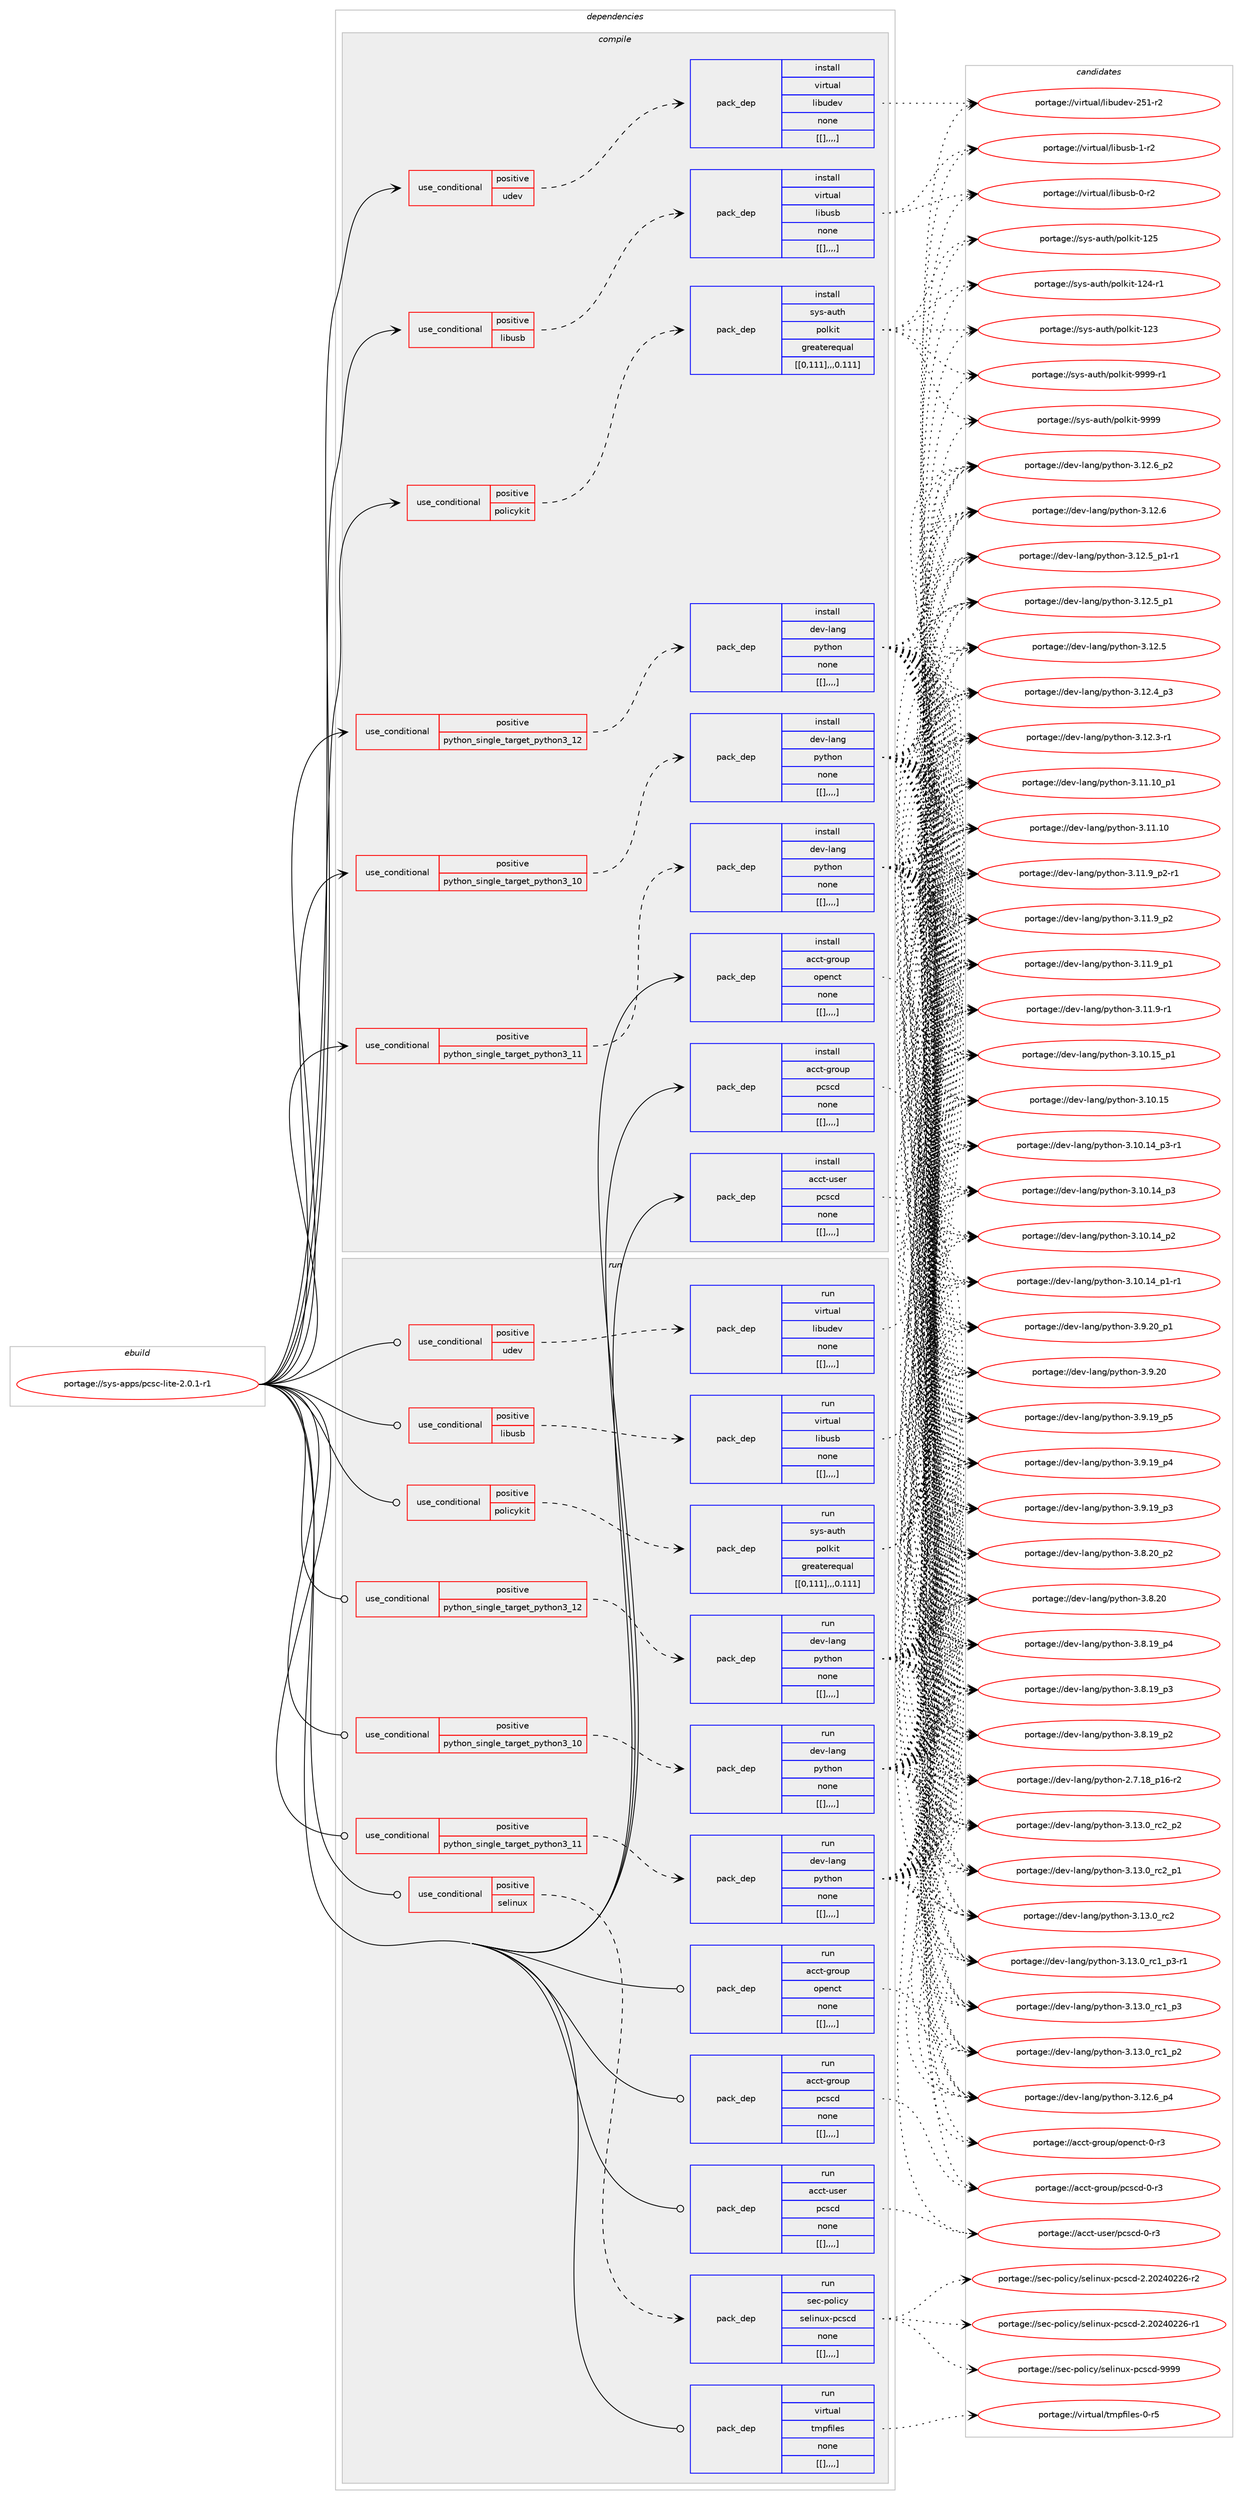 digraph prolog {

# *************
# Graph options
# *************

newrank=true;
concentrate=true;
compound=true;
graph [rankdir=LR,fontname=Helvetica,fontsize=10,ranksep=1.5];#, ranksep=2.5, nodesep=0.2];
edge  [arrowhead=vee];
node  [fontname=Helvetica,fontsize=10];

# **********
# The ebuild
# **********

subgraph cluster_leftcol {
color=gray;
label=<<i>ebuild</i>>;
id [label="portage://sys-apps/pcsc-lite-2.0.1-r1", color=red, width=4, href="../sys-apps/pcsc-lite-2.0.1-r1.svg"];
}

# ****************
# The dependencies
# ****************

subgraph cluster_midcol {
color=gray;
label=<<i>dependencies</i>>;
subgraph cluster_compile {
fillcolor="#eeeeee";
style=filled;
label=<<i>compile</i>>;
subgraph cond6815 {
dependency18102 [label=<<TABLE BORDER="0" CELLBORDER="1" CELLSPACING="0" CELLPADDING="4"><TR><TD ROWSPAN="3" CELLPADDING="10">use_conditional</TD></TR><TR><TD>positive</TD></TR><TR><TD>libusb</TD></TR></TABLE>>, shape=none, color=red];
subgraph pack11235 {
dependency18103 [label=<<TABLE BORDER="0" CELLBORDER="1" CELLSPACING="0" CELLPADDING="4" WIDTH="220"><TR><TD ROWSPAN="6" CELLPADDING="30">pack_dep</TD></TR><TR><TD WIDTH="110">install</TD></TR><TR><TD>virtual</TD></TR><TR><TD>libusb</TD></TR><TR><TD>none</TD></TR><TR><TD>[[],,,,]</TD></TR></TABLE>>, shape=none, color=blue];
}
dependency18102:e -> dependency18103:w [weight=20,style="dashed",arrowhead="vee"];
}
id:e -> dependency18102:w [weight=20,style="solid",arrowhead="vee"];
subgraph cond6816 {
dependency18104 [label=<<TABLE BORDER="0" CELLBORDER="1" CELLSPACING="0" CELLPADDING="4"><TR><TD ROWSPAN="3" CELLPADDING="10">use_conditional</TD></TR><TR><TD>positive</TD></TR><TR><TD>policykit</TD></TR></TABLE>>, shape=none, color=red];
subgraph pack11236 {
dependency18105 [label=<<TABLE BORDER="0" CELLBORDER="1" CELLSPACING="0" CELLPADDING="4" WIDTH="220"><TR><TD ROWSPAN="6" CELLPADDING="30">pack_dep</TD></TR><TR><TD WIDTH="110">install</TD></TR><TR><TD>sys-auth</TD></TR><TR><TD>polkit</TD></TR><TR><TD>greaterequal</TD></TR><TR><TD>[[0,111],,,0.111]</TD></TR></TABLE>>, shape=none, color=blue];
}
dependency18104:e -> dependency18105:w [weight=20,style="dashed",arrowhead="vee"];
}
id:e -> dependency18104:w [weight=20,style="solid",arrowhead="vee"];
subgraph cond6817 {
dependency18106 [label=<<TABLE BORDER="0" CELLBORDER="1" CELLSPACING="0" CELLPADDING="4"><TR><TD ROWSPAN="3" CELLPADDING="10">use_conditional</TD></TR><TR><TD>positive</TD></TR><TR><TD>python_single_target_python3_10</TD></TR></TABLE>>, shape=none, color=red];
subgraph pack11237 {
dependency18107 [label=<<TABLE BORDER="0" CELLBORDER="1" CELLSPACING="0" CELLPADDING="4" WIDTH="220"><TR><TD ROWSPAN="6" CELLPADDING="30">pack_dep</TD></TR><TR><TD WIDTH="110">install</TD></TR><TR><TD>dev-lang</TD></TR><TR><TD>python</TD></TR><TR><TD>none</TD></TR><TR><TD>[[],,,,]</TD></TR></TABLE>>, shape=none, color=blue];
}
dependency18106:e -> dependency18107:w [weight=20,style="dashed",arrowhead="vee"];
}
id:e -> dependency18106:w [weight=20,style="solid",arrowhead="vee"];
subgraph cond6818 {
dependency18108 [label=<<TABLE BORDER="0" CELLBORDER="1" CELLSPACING="0" CELLPADDING="4"><TR><TD ROWSPAN="3" CELLPADDING="10">use_conditional</TD></TR><TR><TD>positive</TD></TR><TR><TD>python_single_target_python3_11</TD></TR></TABLE>>, shape=none, color=red];
subgraph pack11238 {
dependency18109 [label=<<TABLE BORDER="0" CELLBORDER="1" CELLSPACING="0" CELLPADDING="4" WIDTH="220"><TR><TD ROWSPAN="6" CELLPADDING="30">pack_dep</TD></TR><TR><TD WIDTH="110">install</TD></TR><TR><TD>dev-lang</TD></TR><TR><TD>python</TD></TR><TR><TD>none</TD></TR><TR><TD>[[],,,,]</TD></TR></TABLE>>, shape=none, color=blue];
}
dependency18108:e -> dependency18109:w [weight=20,style="dashed",arrowhead="vee"];
}
id:e -> dependency18108:w [weight=20,style="solid",arrowhead="vee"];
subgraph cond6819 {
dependency18110 [label=<<TABLE BORDER="0" CELLBORDER="1" CELLSPACING="0" CELLPADDING="4"><TR><TD ROWSPAN="3" CELLPADDING="10">use_conditional</TD></TR><TR><TD>positive</TD></TR><TR><TD>python_single_target_python3_12</TD></TR></TABLE>>, shape=none, color=red];
subgraph pack11239 {
dependency18111 [label=<<TABLE BORDER="0" CELLBORDER="1" CELLSPACING="0" CELLPADDING="4" WIDTH="220"><TR><TD ROWSPAN="6" CELLPADDING="30">pack_dep</TD></TR><TR><TD WIDTH="110">install</TD></TR><TR><TD>dev-lang</TD></TR><TR><TD>python</TD></TR><TR><TD>none</TD></TR><TR><TD>[[],,,,]</TD></TR></TABLE>>, shape=none, color=blue];
}
dependency18110:e -> dependency18111:w [weight=20,style="dashed",arrowhead="vee"];
}
id:e -> dependency18110:w [weight=20,style="solid",arrowhead="vee"];
subgraph cond6820 {
dependency18112 [label=<<TABLE BORDER="0" CELLBORDER="1" CELLSPACING="0" CELLPADDING="4"><TR><TD ROWSPAN="3" CELLPADDING="10">use_conditional</TD></TR><TR><TD>positive</TD></TR><TR><TD>udev</TD></TR></TABLE>>, shape=none, color=red];
subgraph pack11240 {
dependency18113 [label=<<TABLE BORDER="0" CELLBORDER="1" CELLSPACING="0" CELLPADDING="4" WIDTH="220"><TR><TD ROWSPAN="6" CELLPADDING="30">pack_dep</TD></TR><TR><TD WIDTH="110">install</TD></TR><TR><TD>virtual</TD></TR><TR><TD>libudev</TD></TR><TR><TD>none</TD></TR><TR><TD>[[],,,,]</TD></TR></TABLE>>, shape=none, color=blue];
}
dependency18112:e -> dependency18113:w [weight=20,style="dashed",arrowhead="vee"];
}
id:e -> dependency18112:w [weight=20,style="solid",arrowhead="vee"];
subgraph pack11241 {
dependency18114 [label=<<TABLE BORDER="0" CELLBORDER="1" CELLSPACING="0" CELLPADDING="4" WIDTH="220"><TR><TD ROWSPAN="6" CELLPADDING="30">pack_dep</TD></TR><TR><TD WIDTH="110">install</TD></TR><TR><TD>acct-group</TD></TR><TR><TD>openct</TD></TR><TR><TD>none</TD></TR><TR><TD>[[],,,,]</TD></TR></TABLE>>, shape=none, color=blue];
}
id:e -> dependency18114:w [weight=20,style="solid",arrowhead="vee"];
subgraph pack11242 {
dependency18115 [label=<<TABLE BORDER="0" CELLBORDER="1" CELLSPACING="0" CELLPADDING="4" WIDTH="220"><TR><TD ROWSPAN="6" CELLPADDING="30">pack_dep</TD></TR><TR><TD WIDTH="110">install</TD></TR><TR><TD>acct-group</TD></TR><TR><TD>pcscd</TD></TR><TR><TD>none</TD></TR><TR><TD>[[],,,,]</TD></TR></TABLE>>, shape=none, color=blue];
}
id:e -> dependency18115:w [weight=20,style="solid",arrowhead="vee"];
subgraph pack11243 {
dependency18116 [label=<<TABLE BORDER="0" CELLBORDER="1" CELLSPACING="0" CELLPADDING="4" WIDTH="220"><TR><TD ROWSPAN="6" CELLPADDING="30">pack_dep</TD></TR><TR><TD WIDTH="110">install</TD></TR><TR><TD>acct-user</TD></TR><TR><TD>pcscd</TD></TR><TR><TD>none</TD></TR><TR><TD>[[],,,,]</TD></TR></TABLE>>, shape=none, color=blue];
}
id:e -> dependency18116:w [weight=20,style="solid",arrowhead="vee"];
}
subgraph cluster_compileandrun {
fillcolor="#eeeeee";
style=filled;
label=<<i>compile and run</i>>;
}
subgraph cluster_run {
fillcolor="#eeeeee";
style=filled;
label=<<i>run</i>>;
subgraph cond6821 {
dependency18117 [label=<<TABLE BORDER="0" CELLBORDER="1" CELLSPACING="0" CELLPADDING="4"><TR><TD ROWSPAN="3" CELLPADDING="10">use_conditional</TD></TR><TR><TD>positive</TD></TR><TR><TD>libusb</TD></TR></TABLE>>, shape=none, color=red];
subgraph pack11244 {
dependency18118 [label=<<TABLE BORDER="0" CELLBORDER="1" CELLSPACING="0" CELLPADDING="4" WIDTH="220"><TR><TD ROWSPAN="6" CELLPADDING="30">pack_dep</TD></TR><TR><TD WIDTH="110">run</TD></TR><TR><TD>virtual</TD></TR><TR><TD>libusb</TD></TR><TR><TD>none</TD></TR><TR><TD>[[],,,,]</TD></TR></TABLE>>, shape=none, color=blue];
}
dependency18117:e -> dependency18118:w [weight=20,style="dashed",arrowhead="vee"];
}
id:e -> dependency18117:w [weight=20,style="solid",arrowhead="odot"];
subgraph cond6822 {
dependency18119 [label=<<TABLE BORDER="0" CELLBORDER="1" CELLSPACING="0" CELLPADDING="4"><TR><TD ROWSPAN="3" CELLPADDING="10">use_conditional</TD></TR><TR><TD>positive</TD></TR><TR><TD>policykit</TD></TR></TABLE>>, shape=none, color=red];
subgraph pack11245 {
dependency18120 [label=<<TABLE BORDER="0" CELLBORDER="1" CELLSPACING="0" CELLPADDING="4" WIDTH="220"><TR><TD ROWSPAN="6" CELLPADDING="30">pack_dep</TD></TR><TR><TD WIDTH="110">run</TD></TR><TR><TD>sys-auth</TD></TR><TR><TD>polkit</TD></TR><TR><TD>greaterequal</TD></TR><TR><TD>[[0,111],,,0.111]</TD></TR></TABLE>>, shape=none, color=blue];
}
dependency18119:e -> dependency18120:w [weight=20,style="dashed",arrowhead="vee"];
}
id:e -> dependency18119:w [weight=20,style="solid",arrowhead="odot"];
subgraph cond6823 {
dependency18121 [label=<<TABLE BORDER="0" CELLBORDER="1" CELLSPACING="0" CELLPADDING="4"><TR><TD ROWSPAN="3" CELLPADDING="10">use_conditional</TD></TR><TR><TD>positive</TD></TR><TR><TD>python_single_target_python3_10</TD></TR></TABLE>>, shape=none, color=red];
subgraph pack11246 {
dependency18122 [label=<<TABLE BORDER="0" CELLBORDER="1" CELLSPACING="0" CELLPADDING="4" WIDTH="220"><TR><TD ROWSPAN="6" CELLPADDING="30">pack_dep</TD></TR><TR><TD WIDTH="110">run</TD></TR><TR><TD>dev-lang</TD></TR><TR><TD>python</TD></TR><TR><TD>none</TD></TR><TR><TD>[[],,,,]</TD></TR></TABLE>>, shape=none, color=blue];
}
dependency18121:e -> dependency18122:w [weight=20,style="dashed",arrowhead="vee"];
}
id:e -> dependency18121:w [weight=20,style="solid",arrowhead="odot"];
subgraph cond6824 {
dependency18123 [label=<<TABLE BORDER="0" CELLBORDER="1" CELLSPACING="0" CELLPADDING="4"><TR><TD ROWSPAN="3" CELLPADDING="10">use_conditional</TD></TR><TR><TD>positive</TD></TR><TR><TD>python_single_target_python3_11</TD></TR></TABLE>>, shape=none, color=red];
subgraph pack11247 {
dependency18124 [label=<<TABLE BORDER="0" CELLBORDER="1" CELLSPACING="0" CELLPADDING="4" WIDTH="220"><TR><TD ROWSPAN="6" CELLPADDING="30">pack_dep</TD></TR><TR><TD WIDTH="110">run</TD></TR><TR><TD>dev-lang</TD></TR><TR><TD>python</TD></TR><TR><TD>none</TD></TR><TR><TD>[[],,,,]</TD></TR></TABLE>>, shape=none, color=blue];
}
dependency18123:e -> dependency18124:w [weight=20,style="dashed",arrowhead="vee"];
}
id:e -> dependency18123:w [weight=20,style="solid",arrowhead="odot"];
subgraph cond6825 {
dependency18125 [label=<<TABLE BORDER="0" CELLBORDER="1" CELLSPACING="0" CELLPADDING="4"><TR><TD ROWSPAN="3" CELLPADDING="10">use_conditional</TD></TR><TR><TD>positive</TD></TR><TR><TD>python_single_target_python3_12</TD></TR></TABLE>>, shape=none, color=red];
subgraph pack11248 {
dependency18126 [label=<<TABLE BORDER="0" CELLBORDER="1" CELLSPACING="0" CELLPADDING="4" WIDTH="220"><TR><TD ROWSPAN="6" CELLPADDING="30">pack_dep</TD></TR><TR><TD WIDTH="110">run</TD></TR><TR><TD>dev-lang</TD></TR><TR><TD>python</TD></TR><TR><TD>none</TD></TR><TR><TD>[[],,,,]</TD></TR></TABLE>>, shape=none, color=blue];
}
dependency18125:e -> dependency18126:w [weight=20,style="dashed",arrowhead="vee"];
}
id:e -> dependency18125:w [weight=20,style="solid",arrowhead="odot"];
subgraph cond6826 {
dependency18127 [label=<<TABLE BORDER="0" CELLBORDER="1" CELLSPACING="0" CELLPADDING="4"><TR><TD ROWSPAN="3" CELLPADDING="10">use_conditional</TD></TR><TR><TD>positive</TD></TR><TR><TD>selinux</TD></TR></TABLE>>, shape=none, color=red];
subgraph pack11249 {
dependency18128 [label=<<TABLE BORDER="0" CELLBORDER="1" CELLSPACING="0" CELLPADDING="4" WIDTH="220"><TR><TD ROWSPAN="6" CELLPADDING="30">pack_dep</TD></TR><TR><TD WIDTH="110">run</TD></TR><TR><TD>sec-policy</TD></TR><TR><TD>selinux-pcscd</TD></TR><TR><TD>none</TD></TR><TR><TD>[[],,,,]</TD></TR></TABLE>>, shape=none, color=blue];
}
dependency18127:e -> dependency18128:w [weight=20,style="dashed",arrowhead="vee"];
}
id:e -> dependency18127:w [weight=20,style="solid",arrowhead="odot"];
subgraph cond6827 {
dependency18129 [label=<<TABLE BORDER="0" CELLBORDER="1" CELLSPACING="0" CELLPADDING="4"><TR><TD ROWSPAN="3" CELLPADDING="10">use_conditional</TD></TR><TR><TD>positive</TD></TR><TR><TD>udev</TD></TR></TABLE>>, shape=none, color=red];
subgraph pack11250 {
dependency18130 [label=<<TABLE BORDER="0" CELLBORDER="1" CELLSPACING="0" CELLPADDING="4" WIDTH="220"><TR><TD ROWSPAN="6" CELLPADDING="30">pack_dep</TD></TR><TR><TD WIDTH="110">run</TD></TR><TR><TD>virtual</TD></TR><TR><TD>libudev</TD></TR><TR><TD>none</TD></TR><TR><TD>[[],,,,]</TD></TR></TABLE>>, shape=none, color=blue];
}
dependency18129:e -> dependency18130:w [weight=20,style="dashed",arrowhead="vee"];
}
id:e -> dependency18129:w [weight=20,style="solid",arrowhead="odot"];
subgraph pack11251 {
dependency18131 [label=<<TABLE BORDER="0" CELLBORDER="1" CELLSPACING="0" CELLPADDING="4" WIDTH="220"><TR><TD ROWSPAN="6" CELLPADDING="30">pack_dep</TD></TR><TR><TD WIDTH="110">run</TD></TR><TR><TD>acct-group</TD></TR><TR><TD>openct</TD></TR><TR><TD>none</TD></TR><TR><TD>[[],,,,]</TD></TR></TABLE>>, shape=none, color=blue];
}
id:e -> dependency18131:w [weight=20,style="solid",arrowhead="odot"];
subgraph pack11252 {
dependency18132 [label=<<TABLE BORDER="0" CELLBORDER="1" CELLSPACING="0" CELLPADDING="4" WIDTH="220"><TR><TD ROWSPAN="6" CELLPADDING="30">pack_dep</TD></TR><TR><TD WIDTH="110">run</TD></TR><TR><TD>acct-group</TD></TR><TR><TD>pcscd</TD></TR><TR><TD>none</TD></TR><TR><TD>[[],,,,]</TD></TR></TABLE>>, shape=none, color=blue];
}
id:e -> dependency18132:w [weight=20,style="solid",arrowhead="odot"];
subgraph pack11253 {
dependency18133 [label=<<TABLE BORDER="0" CELLBORDER="1" CELLSPACING="0" CELLPADDING="4" WIDTH="220"><TR><TD ROWSPAN="6" CELLPADDING="30">pack_dep</TD></TR><TR><TD WIDTH="110">run</TD></TR><TR><TD>acct-user</TD></TR><TR><TD>pcscd</TD></TR><TR><TD>none</TD></TR><TR><TD>[[],,,,]</TD></TR></TABLE>>, shape=none, color=blue];
}
id:e -> dependency18133:w [weight=20,style="solid",arrowhead="odot"];
subgraph pack11254 {
dependency18134 [label=<<TABLE BORDER="0" CELLBORDER="1" CELLSPACING="0" CELLPADDING="4" WIDTH="220"><TR><TD ROWSPAN="6" CELLPADDING="30">pack_dep</TD></TR><TR><TD WIDTH="110">run</TD></TR><TR><TD>virtual</TD></TR><TR><TD>tmpfiles</TD></TR><TR><TD>none</TD></TR><TR><TD>[[],,,,]</TD></TR></TABLE>>, shape=none, color=blue];
}
id:e -> dependency18134:w [weight=20,style="solid",arrowhead="odot"];
}
}

# **************
# The candidates
# **************

subgraph cluster_choices {
rank=same;
color=gray;
label=<<i>candidates</i>>;

subgraph choice11235 {
color=black;
nodesep=1;
choice1181051141161179710847108105981171159845494511450 [label="portage://virtual/libusb-1-r2", color=red, width=4,href="../virtual/libusb-1-r2.svg"];
choice1181051141161179710847108105981171159845484511450 [label="portage://virtual/libusb-0-r2", color=red, width=4,href="../virtual/libusb-0-r2.svg"];
dependency18103:e -> choice1181051141161179710847108105981171159845494511450:w [style=dotted,weight="100"];
dependency18103:e -> choice1181051141161179710847108105981171159845484511450:w [style=dotted,weight="100"];
}
subgraph choice11236 {
color=black;
nodesep=1;
choice11512111545971171161044711211110810710511645575757574511449 [label="portage://sys-auth/polkit-9999-r1", color=red, width=4,href="../sys-auth/polkit-9999-r1.svg"];
choice1151211154597117116104471121111081071051164557575757 [label="portage://sys-auth/polkit-9999", color=red, width=4,href="../sys-auth/polkit-9999.svg"];
choice11512111545971171161044711211110810710511645495053 [label="portage://sys-auth/polkit-125", color=red, width=4,href="../sys-auth/polkit-125.svg"];
choice115121115459711711610447112111108107105116454950524511449 [label="portage://sys-auth/polkit-124-r1", color=red, width=4,href="../sys-auth/polkit-124-r1.svg"];
choice11512111545971171161044711211110810710511645495051 [label="portage://sys-auth/polkit-123", color=red, width=4,href="../sys-auth/polkit-123.svg"];
dependency18105:e -> choice11512111545971171161044711211110810710511645575757574511449:w [style=dotted,weight="100"];
dependency18105:e -> choice1151211154597117116104471121111081071051164557575757:w [style=dotted,weight="100"];
dependency18105:e -> choice11512111545971171161044711211110810710511645495053:w [style=dotted,weight="100"];
dependency18105:e -> choice115121115459711711610447112111108107105116454950524511449:w [style=dotted,weight="100"];
dependency18105:e -> choice11512111545971171161044711211110810710511645495051:w [style=dotted,weight="100"];
}
subgraph choice11237 {
color=black;
nodesep=1;
choice100101118451089711010347112121116104111110455146495146489511499509511250 [label="portage://dev-lang/python-3.13.0_rc2_p2", color=red, width=4,href="../dev-lang/python-3.13.0_rc2_p2.svg"];
choice100101118451089711010347112121116104111110455146495146489511499509511249 [label="portage://dev-lang/python-3.13.0_rc2_p1", color=red, width=4,href="../dev-lang/python-3.13.0_rc2_p1.svg"];
choice10010111845108971101034711212111610411111045514649514648951149950 [label="portage://dev-lang/python-3.13.0_rc2", color=red, width=4,href="../dev-lang/python-3.13.0_rc2.svg"];
choice1001011184510897110103471121211161041111104551464951464895114994995112514511449 [label="portage://dev-lang/python-3.13.0_rc1_p3-r1", color=red, width=4,href="../dev-lang/python-3.13.0_rc1_p3-r1.svg"];
choice100101118451089711010347112121116104111110455146495146489511499499511251 [label="portage://dev-lang/python-3.13.0_rc1_p3", color=red, width=4,href="../dev-lang/python-3.13.0_rc1_p3.svg"];
choice100101118451089711010347112121116104111110455146495146489511499499511250 [label="portage://dev-lang/python-3.13.0_rc1_p2", color=red, width=4,href="../dev-lang/python-3.13.0_rc1_p2.svg"];
choice100101118451089711010347112121116104111110455146495046549511252 [label="portage://dev-lang/python-3.12.6_p4", color=red, width=4,href="../dev-lang/python-3.12.6_p4.svg"];
choice100101118451089711010347112121116104111110455146495046549511250 [label="portage://dev-lang/python-3.12.6_p2", color=red, width=4,href="../dev-lang/python-3.12.6_p2.svg"];
choice10010111845108971101034711212111610411111045514649504654 [label="portage://dev-lang/python-3.12.6", color=red, width=4,href="../dev-lang/python-3.12.6.svg"];
choice1001011184510897110103471121211161041111104551464950465395112494511449 [label="portage://dev-lang/python-3.12.5_p1-r1", color=red, width=4,href="../dev-lang/python-3.12.5_p1-r1.svg"];
choice100101118451089711010347112121116104111110455146495046539511249 [label="portage://dev-lang/python-3.12.5_p1", color=red, width=4,href="../dev-lang/python-3.12.5_p1.svg"];
choice10010111845108971101034711212111610411111045514649504653 [label="portage://dev-lang/python-3.12.5", color=red, width=4,href="../dev-lang/python-3.12.5.svg"];
choice100101118451089711010347112121116104111110455146495046529511251 [label="portage://dev-lang/python-3.12.4_p3", color=red, width=4,href="../dev-lang/python-3.12.4_p3.svg"];
choice100101118451089711010347112121116104111110455146495046514511449 [label="portage://dev-lang/python-3.12.3-r1", color=red, width=4,href="../dev-lang/python-3.12.3-r1.svg"];
choice10010111845108971101034711212111610411111045514649494649489511249 [label="portage://dev-lang/python-3.11.10_p1", color=red, width=4,href="../dev-lang/python-3.11.10_p1.svg"];
choice1001011184510897110103471121211161041111104551464949464948 [label="portage://dev-lang/python-3.11.10", color=red, width=4,href="../dev-lang/python-3.11.10.svg"];
choice1001011184510897110103471121211161041111104551464949465795112504511449 [label="portage://dev-lang/python-3.11.9_p2-r1", color=red, width=4,href="../dev-lang/python-3.11.9_p2-r1.svg"];
choice100101118451089711010347112121116104111110455146494946579511250 [label="portage://dev-lang/python-3.11.9_p2", color=red, width=4,href="../dev-lang/python-3.11.9_p2.svg"];
choice100101118451089711010347112121116104111110455146494946579511249 [label="portage://dev-lang/python-3.11.9_p1", color=red, width=4,href="../dev-lang/python-3.11.9_p1.svg"];
choice100101118451089711010347112121116104111110455146494946574511449 [label="portage://dev-lang/python-3.11.9-r1", color=red, width=4,href="../dev-lang/python-3.11.9-r1.svg"];
choice10010111845108971101034711212111610411111045514649484649539511249 [label="portage://dev-lang/python-3.10.15_p1", color=red, width=4,href="../dev-lang/python-3.10.15_p1.svg"];
choice1001011184510897110103471121211161041111104551464948464953 [label="portage://dev-lang/python-3.10.15", color=red, width=4,href="../dev-lang/python-3.10.15.svg"];
choice100101118451089711010347112121116104111110455146494846495295112514511449 [label="portage://dev-lang/python-3.10.14_p3-r1", color=red, width=4,href="../dev-lang/python-3.10.14_p3-r1.svg"];
choice10010111845108971101034711212111610411111045514649484649529511251 [label="portage://dev-lang/python-3.10.14_p3", color=red, width=4,href="../dev-lang/python-3.10.14_p3.svg"];
choice10010111845108971101034711212111610411111045514649484649529511250 [label="portage://dev-lang/python-3.10.14_p2", color=red, width=4,href="../dev-lang/python-3.10.14_p2.svg"];
choice100101118451089711010347112121116104111110455146494846495295112494511449 [label="portage://dev-lang/python-3.10.14_p1-r1", color=red, width=4,href="../dev-lang/python-3.10.14_p1-r1.svg"];
choice100101118451089711010347112121116104111110455146574650489511249 [label="portage://dev-lang/python-3.9.20_p1", color=red, width=4,href="../dev-lang/python-3.9.20_p1.svg"];
choice10010111845108971101034711212111610411111045514657465048 [label="portage://dev-lang/python-3.9.20", color=red, width=4,href="../dev-lang/python-3.9.20.svg"];
choice100101118451089711010347112121116104111110455146574649579511253 [label="portage://dev-lang/python-3.9.19_p5", color=red, width=4,href="../dev-lang/python-3.9.19_p5.svg"];
choice100101118451089711010347112121116104111110455146574649579511252 [label="portage://dev-lang/python-3.9.19_p4", color=red, width=4,href="../dev-lang/python-3.9.19_p4.svg"];
choice100101118451089711010347112121116104111110455146574649579511251 [label="portage://dev-lang/python-3.9.19_p3", color=red, width=4,href="../dev-lang/python-3.9.19_p3.svg"];
choice100101118451089711010347112121116104111110455146564650489511250 [label="portage://dev-lang/python-3.8.20_p2", color=red, width=4,href="../dev-lang/python-3.8.20_p2.svg"];
choice10010111845108971101034711212111610411111045514656465048 [label="portage://dev-lang/python-3.8.20", color=red, width=4,href="../dev-lang/python-3.8.20.svg"];
choice100101118451089711010347112121116104111110455146564649579511252 [label="portage://dev-lang/python-3.8.19_p4", color=red, width=4,href="../dev-lang/python-3.8.19_p4.svg"];
choice100101118451089711010347112121116104111110455146564649579511251 [label="portage://dev-lang/python-3.8.19_p3", color=red, width=4,href="../dev-lang/python-3.8.19_p3.svg"];
choice100101118451089711010347112121116104111110455146564649579511250 [label="portage://dev-lang/python-3.8.19_p2", color=red, width=4,href="../dev-lang/python-3.8.19_p2.svg"];
choice100101118451089711010347112121116104111110455046554649569511249544511450 [label="portage://dev-lang/python-2.7.18_p16-r2", color=red, width=4,href="../dev-lang/python-2.7.18_p16-r2.svg"];
dependency18107:e -> choice100101118451089711010347112121116104111110455146495146489511499509511250:w [style=dotted,weight="100"];
dependency18107:e -> choice100101118451089711010347112121116104111110455146495146489511499509511249:w [style=dotted,weight="100"];
dependency18107:e -> choice10010111845108971101034711212111610411111045514649514648951149950:w [style=dotted,weight="100"];
dependency18107:e -> choice1001011184510897110103471121211161041111104551464951464895114994995112514511449:w [style=dotted,weight="100"];
dependency18107:e -> choice100101118451089711010347112121116104111110455146495146489511499499511251:w [style=dotted,weight="100"];
dependency18107:e -> choice100101118451089711010347112121116104111110455146495146489511499499511250:w [style=dotted,weight="100"];
dependency18107:e -> choice100101118451089711010347112121116104111110455146495046549511252:w [style=dotted,weight="100"];
dependency18107:e -> choice100101118451089711010347112121116104111110455146495046549511250:w [style=dotted,weight="100"];
dependency18107:e -> choice10010111845108971101034711212111610411111045514649504654:w [style=dotted,weight="100"];
dependency18107:e -> choice1001011184510897110103471121211161041111104551464950465395112494511449:w [style=dotted,weight="100"];
dependency18107:e -> choice100101118451089711010347112121116104111110455146495046539511249:w [style=dotted,weight="100"];
dependency18107:e -> choice10010111845108971101034711212111610411111045514649504653:w [style=dotted,weight="100"];
dependency18107:e -> choice100101118451089711010347112121116104111110455146495046529511251:w [style=dotted,weight="100"];
dependency18107:e -> choice100101118451089711010347112121116104111110455146495046514511449:w [style=dotted,weight="100"];
dependency18107:e -> choice10010111845108971101034711212111610411111045514649494649489511249:w [style=dotted,weight="100"];
dependency18107:e -> choice1001011184510897110103471121211161041111104551464949464948:w [style=dotted,weight="100"];
dependency18107:e -> choice1001011184510897110103471121211161041111104551464949465795112504511449:w [style=dotted,weight="100"];
dependency18107:e -> choice100101118451089711010347112121116104111110455146494946579511250:w [style=dotted,weight="100"];
dependency18107:e -> choice100101118451089711010347112121116104111110455146494946579511249:w [style=dotted,weight="100"];
dependency18107:e -> choice100101118451089711010347112121116104111110455146494946574511449:w [style=dotted,weight="100"];
dependency18107:e -> choice10010111845108971101034711212111610411111045514649484649539511249:w [style=dotted,weight="100"];
dependency18107:e -> choice1001011184510897110103471121211161041111104551464948464953:w [style=dotted,weight="100"];
dependency18107:e -> choice100101118451089711010347112121116104111110455146494846495295112514511449:w [style=dotted,weight="100"];
dependency18107:e -> choice10010111845108971101034711212111610411111045514649484649529511251:w [style=dotted,weight="100"];
dependency18107:e -> choice10010111845108971101034711212111610411111045514649484649529511250:w [style=dotted,weight="100"];
dependency18107:e -> choice100101118451089711010347112121116104111110455146494846495295112494511449:w [style=dotted,weight="100"];
dependency18107:e -> choice100101118451089711010347112121116104111110455146574650489511249:w [style=dotted,weight="100"];
dependency18107:e -> choice10010111845108971101034711212111610411111045514657465048:w [style=dotted,weight="100"];
dependency18107:e -> choice100101118451089711010347112121116104111110455146574649579511253:w [style=dotted,weight="100"];
dependency18107:e -> choice100101118451089711010347112121116104111110455146574649579511252:w [style=dotted,weight="100"];
dependency18107:e -> choice100101118451089711010347112121116104111110455146574649579511251:w [style=dotted,weight="100"];
dependency18107:e -> choice100101118451089711010347112121116104111110455146564650489511250:w [style=dotted,weight="100"];
dependency18107:e -> choice10010111845108971101034711212111610411111045514656465048:w [style=dotted,weight="100"];
dependency18107:e -> choice100101118451089711010347112121116104111110455146564649579511252:w [style=dotted,weight="100"];
dependency18107:e -> choice100101118451089711010347112121116104111110455146564649579511251:w [style=dotted,weight="100"];
dependency18107:e -> choice100101118451089711010347112121116104111110455146564649579511250:w [style=dotted,weight="100"];
dependency18107:e -> choice100101118451089711010347112121116104111110455046554649569511249544511450:w [style=dotted,weight="100"];
}
subgraph choice11238 {
color=black;
nodesep=1;
choice100101118451089711010347112121116104111110455146495146489511499509511250 [label="portage://dev-lang/python-3.13.0_rc2_p2", color=red, width=4,href="../dev-lang/python-3.13.0_rc2_p2.svg"];
choice100101118451089711010347112121116104111110455146495146489511499509511249 [label="portage://dev-lang/python-3.13.0_rc2_p1", color=red, width=4,href="../dev-lang/python-3.13.0_rc2_p1.svg"];
choice10010111845108971101034711212111610411111045514649514648951149950 [label="portage://dev-lang/python-3.13.0_rc2", color=red, width=4,href="../dev-lang/python-3.13.0_rc2.svg"];
choice1001011184510897110103471121211161041111104551464951464895114994995112514511449 [label="portage://dev-lang/python-3.13.0_rc1_p3-r1", color=red, width=4,href="../dev-lang/python-3.13.0_rc1_p3-r1.svg"];
choice100101118451089711010347112121116104111110455146495146489511499499511251 [label="portage://dev-lang/python-3.13.0_rc1_p3", color=red, width=4,href="../dev-lang/python-3.13.0_rc1_p3.svg"];
choice100101118451089711010347112121116104111110455146495146489511499499511250 [label="portage://dev-lang/python-3.13.0_rc1_p2", color=red, width=4,href="../dev-lang/python-3.13.0_rc1_p2.svg"];
choice100101118451089711010347112121116104111110455146495046549511252 [label="portage://dev-lang/python-3.12.6_p4", color=red, width=4,href="../dev-lang/python-3.12.6_p4.svg"];
choice100101118451089711010347112121116104111110455146495046549511250 [label="portage://dev-lang/python-3.12.6_p2", color=red, width=4,href="../dev-lang/python-3.12.6_p2.svg"];
choice10010111845108971101034711212111610411111045514649504654 [label="portage://dev-lang/python-3.12.6", color=red, width=4,href="../dev-lang/python-3.12.6.svg"];
choice1001011184510897110103471121211161041111104551464950465395112494511449 [label="portage://dev-lang/python-3.12.5_p1-r1", color=red, width=4,href="../dev-lang/python-3.12.5_p1-r1.svg"];
choice100101118451089711010347112121116104111110455146495046539511249 [label="portage://dev-lang/python-3.12.5_p1", color=red, width=4,href="../dev-lang/python-3.12.5_p1.svg"];
choice10010111845108971101034711212111610411111045514649504653 [label="portage://dev-lang/python-3.12.5", color=red, width=4,href="../dev-lang/python-3.12.5.svg"];
choice100101118451089711010347112121116104111110455146495046529511251 [label="portage://dev-lang/python-3.12.4_p3", color=red, width=4,href="../dev-lang/python-3.12.4_p3.svg"];
choice100101118451089711010347112121116104111110455146495046514511449 [label="portage://dev-lang/python-3.12.3-r1", color=red, width=4,href="../dev-lang/python-3.12.3-r1.svg"];
choice10010111845108971101034711212111610411111045514649494649489511249 [label="portage://dev-lang/python-3.11.10_p1", color=red, width=4,href="../dev-lang/python-3.11.10_p1.svg"];
choice1001011184510897110103471121211161041111104551464949464948 [label="portage://dev-lang/python-3.11.10", color=red, width=4,href="../dev-lang/python-3.11.10.svg"];
choice1001011184510897110103471121211161041111104551464949465795112504511449 [label="portage://dev-lang/python-3.11.9_p2-r1", color=red, width=4,href="../dev-lang/python-3.11.9_p2-r1.svg"];
choice100101118451089711010347112121116104111110455146494946579511250 [label="portage://dev-lang/python-3.11.9_p2", color=red, width=4,href="../dev-lang/python-3.11.9_p2.svg"];
choice100101118451089711010347112121116104111110455146494946579511249 [label="portage://dev-lang/python-3.11.9_p1", color=red, width=4,href="../dev-lang/python-3.11.9_p1.svg"];
choice100101118451089711010347112121116104111110455146494946574511449 [label="portage://dev-lang/python-3.11.9-r1", color=red, width=4,href="../dev-lang/python-3.11.9-r1.svg"];
choice10010111845108971101034711212111610411111045514649484649539511249 [label="portage://dev-lang/python-3.10.15_p1", color=red, width=4,href="../dev-lang/python-3.10.15_p1.svg"];
choice1001011184510897110103471121211161041111104551464948464953 [label="portage://dev-lang/python-3.10.15", color=red, width=4,href="../dev-lang/python-3.10.15.svg"];
choice100101118451089711010347112121116104111110455146494846495295112514511449 [label="portage://dev-lang/python-3.10.14_p3-r1", color=red, width=4,href="../dev-lang/python-3.10.14_p3-r1.svg"];
choice10010111845108971101034711212111610411111045514649484649529511251 [label="portage://dev-lang/python-3.10.14_p3", color=red, width=4,href="../dev-lang/python-3.10.14_p3.svg"];
choice10010111845108971101034711212111610411111045514649484649529511250 [label="portage://dev-lang/python-3.10.14_p2", color=red, width=4,href="../dev-lang/python-3.10.14_p2.svg"];
choice100101118451089711010347112121116104111110455146494846495295112494511449 [label="portage://dev-lang/python-3.10.14_p1-r1", color=red, width=4,href="../dev-lang/python-3.10.14_p1-r1.svg"];
choice100101118451089711010347112121116104111110455146574650489511249 [label="portage://dev-lang/python-3.9.20_p1", color=red, width=4,href="../dev-lang/python-3.9.20_p1.svg"];
choice10010111845108971101034711212111610411111045514657465048 [label="portage://dev-lang/python-3.9.20", color=red, width=4,href="../dev-lang/python-3.9.20.svg"];
choice100101118451089711010347112121116104111110455146574649579511253 [label="portage://dev-lang/python-3.9.19_p5", color=red, width=4,href="../dev-lang/python-3.9.19_p5.svg"];
choice100101118451089711010347112121116104111110455146574649579511252 [label="portage://dev-lang/python-3.9.19_p4", color=red, width=4,href="../dev-lang/python-3.9.19_p4.svg"];
choice100101118451089711010347112121116104111110455146574649579511251 [label="portage://dev-lang/python-3.9.19_p3", color=red, width=4,href="../dev-lang/python-3.9.19_p3.svg"];
choice100101118451089711010347112121116104111110455146564650489511250 [label="portage://dev-lang/python-3.8.20_p2", color=red, width=4,href="../dev-lang/python-3.8.20_p2.svg"];
choice10010111845108971101034711212111610411111045514656465048 [label="portage://dev-lang/python-3.8.20", color=red, width=4,href="../dev-lang/python-3.8.20.svg"];
choice100101118451089711010347112121116104111110455146564649579511252 [label="portage://dev-lang/python-3.8.19_p4", color=red, width=4,href="../dev-lang/python-3.8.19_p4.svg"];
choice100101118451089711010347112121116104111110455146564649579511251 [label="portage://dev-lang/python-3.8.19_p3", color=red, width=4,href="../dev-lang/python-3.8.19_p3.svg"];
choice100101118451089711010347112121116104111110455146564649579511250 [label="portage://dev-lang/python-3.8.19_p2", color=red, width=4,href="../dev-lang/python-3.8.19_p2.svg"];
choice100101118451089711010347112121116104111110455046554649569511249544511450 [label="portage://dev-lang/python-2.7.18_p16-r2", color=red, width=4,href="../dev-lang/python-2.7.18_p16-r2.svg"];
dependency18109:e -> choice100101118451089711010347112121116104111110455146495146489511499509511250:w [style=dotted,weight="100"];
dependency18109:e -> choice100101118451089711010347112121116104111110455146495146489511499509511249:w [style=dotted,weight="100"];
dependency18109:e -> choice10010111845108971101034711212111610411111045514649514648951149950:w [style=dotted,weight="100"];
dependency18109:e -> choice1001011184510897110103471121211161041111104551464951464895114994995112514511449:w [style=dotted,weight="100"];
dependency18109:e -> choice100101118451089711010347112121116104111110455146495146489511499499511251:w [style=dotted,weight="100"];
dependency18109:e -> choice100101118451089711010347112121116104111110455146495146489511499499511250:w [style=dotted,weight="100"];
dependency18109:e -> choice100101118451089711010347112121116104111110455146495046549511252:w [style=dotted,weight="100"];
dependency18109:e -> choice100101118451089711010347112121116104111110455146495046549511250:w [style=dotted,weight="100"];
dependency18109:e -> choice10010111845108971101034711212111610411111045514649504654:w [style=dotted,weight="100"];
dependency18109:e -> choice1001011184510897110103471121211161041111104551464950465395112494511449:w [style=dotted,weight="100"];
dependency18109:e -> choice100101118451089711010347112121116104111110455146495046539511249:w [style=dotted,weight="100"];
dependency18109:e -> choice10010111845108971101034711212111610411111045514649504653:w [style=dotted,weight="100"];
dependency18109:e -> choice100101118451089711010347112121116104111110455146495046529511251:w [style=dotted,weight="100"];
dependency18109:e -> choice100101118451089711010347112121116104111110455146495046514511449:w [style=dotted,weight="100"];
dependency18109:e -> choice10010111845108971101034711212111610411111045514649494649489511249:w [style=dotted,weight="100"];
dependency18109:e -> choice1001011184510897110103471121211161041111104551464949464948:w [style=dotted,weight="100"];
dependency18109:e -> choice1001011184510897110103471121211161041111104551464949465795112504511449:w [style=dotted,weight="100"];
dependency18109:e -> choice100101118451089711010347112121116104111110455146494946579511250:w [style=dotted,weight="100"];
dependency18109:e -> choice100101118451089711010347112121116104111110455146494946579511249:w [style=dotted,weight="100"];
dependency18109:e -> choice100101118451089711010347112121116104111110455146494946574511449:w [style=dotted,weight="100"];
dependency18109:e -> choice10010111845108971101034711212111610411111045514649484649539511249:w [style=dotted,weight="100"];
dependency18109:e -> choice1001011184510897110103471121211161041111104551464948464953:w [style=dotted,weight="100"];
dependency18109:e -> choice100101118451089711010347112121116104111110455146494846495295112514511449:w [style=dotted,weight="100"];
dependency18109:e -> choice10010111845108971101034711212111610411111045514649484649529511251:w [style=dotted,weight="100"];
dependency18109:e -> choice10010111845108971101034711212111610411111045514649484649529511250:w [style=dotted,weight="100"];
dependency18109:e -> choice100101118451089711010347112121116104111110455146494846495295112494511449:w [style=dotted,weight="100"];
dependency18109:e -> choice100101118451089711010347112121116104111110455146574650489511249:w [style=dotted,weight="100"];
dependency18109:e -> choice10010111845108971101034711212111610411111045514657465048:w [style=dotted,weight="100"];
dependency18109:e -> choice100101118451089711010347112121116104111110455146574649579511253:w [style=dotted,weight="100"];
dependency18109:e -> choice100101118451089711010347112121116104111110455146574649579511252:w [style=dotted,weight="100"];
dependency18109:e -> choice100101118451089711010347112121116104111110455146574649579511251:w [style=dotted,weight="100"];
dependency18109:e -> choice100101118451089711010347112121116104111110455146564650489511250:w [style=dotted,weight="100"];
dependency18109:e -> choice10010111845108971101034711212111610411111045514656465048:w [style=dotted,weight="100"];
dependency18109:e -> choice100101118451089711010347112121116104111110455146564649579511252:w [style=dotted,weight="100"];
dependency18109:e -> choice100101118451089711010347112121116104111110455146564649579511251:w [style=dotted,weight="100"];
dependency18109:e -> choice100101118451089711010347112121116104111110455146564649579511250:w [style=dotted,weight="100"];
dependency18109:e -> choice100101118451089711010347112121116104111110455046554649569511249544511450:w [style=dotted,weight="100"];
}
subgraph choice11239 {
color=black;
nodesep=1;
choice100101118451089711010347112121116104111110455146495146489511499509511250 [label="portage://dev-lang/python-3.13.0_rc2_p2", color=red, width=4,href="../dev-lang/python-3.13.0_rc2_p2.svg"];
choice100101118451089711010347112121116104111110455146495146489511499509511249 [label="portage://dev-lang/python-3.13.0_rc2_p1", color=red, width=4,href="../dev-lang/python-3.13.0_rc2_p1.svg"];
choice10010111845108971101034711212111610411111045514649514648951149950 [label="portage://dev-lang/python-3.13.0_rc2", color=red, width=4,href="../dev-lang/python-3.13.0_rc2.svg"];
choice1001011184510897110103471121211161041111104551464951464895114994995112514511449 [label="portage://dev-lang/python-3.13.0_rc1_p3-r1", color=red, width=4,href="../dev-lang/python-3.13.0_rc1_p3-r1.svg"];
choice100101118451089711010347112121116104111110455146495146489511499499511251 [label="portage://dev-lang/python-3.13.0_rc1_p3", color=red, width=4,href="../dev-lang/python-3.13.0_rc1_p3.svg"];
choice100101118451089711010347112121116104111110455146495146489511499499511250 [label="portage://dev-lang/python-3.13.0_rc1_p2", color=red, width=4,href="../dev-lang/python-3.13.0_rc1_p2.svg"];
choice100101118451089711010347112121116104111110455146495046549511252 [label="portage://dev-lang/python-3.12.6_p4", color=red, width=4,href="../dev-lang/python-3.12.6_p4.svg"];
choice100101118451089711010347112121116104111110455146495046549511250 [label="portage://dev-lang/python-3.12.6_p2", color=red, width=4,href="../dev-lang/python-3.12.6_p2.svg"];
choice10010111845108971101034711212111610411111045514649504654 [label="portage://dev-lang/python-3.12.6", color=red, width=4,href="../dev-lang/python-3.12.6.svg"];
choice1001011184510897110103471121211161041111104551464950465395112494511449 [label="portage://dev-lang/python-3.12.5_p1-r1", color=red, width=4,href="../dev-lang/python-3.12.5_p1-r1.svg"];
choice100101118451089711010347112121116104111110455146495046539511249 [label="portage://dev-lang/python-3.12.5_p1", color=red, width=4,href="../dev-lang/python-3.12.5_p1.svg"];
choice10010111845108971101034711212111610411111045514649504653 [label="portage://dev-lang/python-3.12.5", color=red, width=4,href="../dev-lang/python-3.12.5.svg"];
choice100101118451089711010347112121116104111110455146495046529511251 [label="portage://dev-lang/python-3.12.4_p3", color=red, width=4,href="../dev-lang/python-3.12.4_p3.svg"];
choice100101118451089711010347112121116104111110455146495046514511449 [label="portage://dev-lang/python-3.12.3-r1", color=red, width=4,href="../dev-lang/python-3.12.3-r1.svg"];
choice10010111845108971101034711212111610411111045514649494649489511249 [label="portage://dev-lang/python-3.11.10_p1", color=red, width=4,href="../dev-lang/python-3.11.10_p1.svg"];
choice1001011184510897110103471121211161041111104551464949464948 [label="portage://dev-lang/python-3.11.10", color=red, width=4,href="../dev-lang/python-3.11.10.svg"];
choice1001011184510897110103471121211161041111104551464949465795112504511449 [label="portage://dev-lang/python-3.11.9_p2-r1", color=red, width=4,href="../dev-lang/python-3.11.9_p2-r1.svg"];
choice100101118451089711010347112121116104111110455146494946579511250 [label="portage://dev-lang/python-3.11.9_p2", color=red, width=4,href="../dev-lang/python-3.11.9_p2.svg"];
choice100101118451089711010347112121116104111110455146494946579511249 [label="portage://dev-lang/python-3.11.9_p1", color=red, width=4,href="../dev-lang/python-3.11.9_p1.svg"];
choice100101118451089711010347112121116104111110455146494946574511449 [label="portage://dev-lang/python-3.11.9-r1", color=red, width=4,href="../dev-lang/python-3.11.9-r1.svg"];
choice10010111845108971101034711212111610411111045514649484649539511249 [label="portage://dev-lang/python-3.10.15_p1", color=red, width=4,href="../dev-lang/python-3.10.15_p1.svg"];
choice1001011184510897110103471121211161041111104551464948464953 [label="portage://dev-lang/python-3.10.15", color=red, width=4,href="../dev-lang/python-3.10.15.svg"];
choice100101118451089711010347112121116104111110455146494846495295112514511449 [label="portage://dev-lang/python-3.10.14_p3-r1", color=red, width=4,href="../dev-lang/python-3.10.14_p3-r1.svg"];
choice10010111845108971101034711212111610411111045514649484649529511251 [label="portage://dev-lang/python-3.10.14_p3", color=red, width=4,href="../dev-lang/python-3.10.14_p3.svg"];
choice10010111845108971101034711212111610411111045514649484649529511250 [label="portage://dev-lang/python-3.10.14_p2", color=red, width=4,href="../dev-lang/python-3.10.14_p2.svg"];
choice100101118451089711010347112121116104111110455146494846495295112494511449 [label="portage://dev-lang/python-3.10.14_p1-r1", color=red, width=4,href="../dev-lang/python-3.10.14_p1-r1.svg"];
choice100101118451089711010347112121116104111110455146574650489511249 [label="portage://dev-lang/python-3.9.20_p1", color=red, width=4,href="../dev-lang/python-3.9.20_p1.svg"];
choice10010111845108971101034711212111610411111045514657465048 [label="portage://dev-lang/python-3.9.20", color=red, width=4,href="../dev-lang/python-3.9.20.svg"];
choice100101118451089711010347112121116104111110455146574649579511253 [label="portage://dev-lang/python-3.9.19_p5", color=red, width=4,href="../dev-lang/python-3.9.19_p5.svg"];
choice100101118451089711010347112121116104111110455146574649579511252 [label="portage://dev-lang/python-3.9.19_p4", color=red, width=4,href="../dev-lang/python-3.9.19_p4.svg"];
choice100101118451089711010347112121116104111110455146574649579511251 [label="portage://dev-lang/python-3.9.19_p3", color=red, width=4,href="../dev-lang/python-3.9.19_p3.svg"];
choice100101118451089711010347112121116104111110455146564650489511250 [label="portage://dev-lang/python-3.8.20_p2", color=red, width=4,href="../dev-lang/python-3.8.20_p2.svg"];
choice10010111845108971101034711212111610411111045514656465048 [label="portage://dev-lang/python-3.8.20", color=red, width=4,href="../dev-lang/python-3.8.20.svg"];
choice100101118451089711010347112121116104111110455146564649579511252 [label="portage://dev-lang/python-3.8.19_p4", color=red, width=4,href="../dev-lang/python-3.8.19_p4.svg"];
choice100101118451089711010347112121116104111110455146564649579511251 [label="portage://dev-lang/python-3.8.19_p3", color=red, width=4,href="../dev-lang/python-3.8.19_p3.svg"];
choice100101118451089711010347112121116104111110455146564649579511250 [label="portage://dev-lang/python-3.8.19_p2", color=red, width=4,href="../dev-lang/python-3.8.19_p2.svg"];
choice100101118451089711010347112121116104111110455046554649569511249544511450 [label="portage://dev-lang/python-2.7.18_p16-r2", color=red, width=4,href="../dev-lang/python-2.7.18_p16-r2.svg"];
dependency18111:e -> choice100101118451089711010347112121116104111110455146495146489511499509511250:w [style=dotted,weight="100"];
dependency18111:e -> choice100101118451089711010347112121116104111110455146495146489511499509511249:w [style=dotted,weight="100"];
dependency18111:e -> choice10010111845108971101034711212111610411111045514649514648951149950:w [style=dotted,weight="100"];
dependency18111:e -> choice1001011184510897110103471121211161041111104551464951464895114994995112514511449:w [style=dotted,weight="100"];
dependency18111:e -> choice100101118451089711010347112121116104111110455146495146489511499499511251:w [style=dotted,weight="100"];
dependency18111:e -> choice100101118451089711010347112121116104111110455146495146489511499499511250:w [style=dotted,weight="100"];
dependency18111:e -> choice100101118451089711010347112121116104111110455146495046549511252:w [style=dotted,weight="100"];
dependency18111:e -> choice100101118451089711010347112121116104111110455146495046549511250:w [style=dotted,weight="100"];
dependency18111:e -> choice10010111845108971101034711212111610411111045514649504654:w [style=dotted,weight="100"];
dependency18111:e -> choice1001011184510897110103471121211161041111104551464950465395112494511449:w [style=dotted,weight="100"];
dependency18111:e -> choice100101118451089711010347112121116104111110455146495046539511249:w [style=dotted,weight="100"];
dependency18111:e -> choice10010111845108971101034711212111610411111045514649504653:w [style=dotted,weight="100"];
dependency18111:e -> choice100101118451089711010347112121116104111110455146495046529511251:w [style=dotted,weight="100"];
dependency18111:e -> choice100101118451089711010347112121116104111110455146495046514511449:w [style=dotted,weight="100"];
dependency18111:e -> choice10010111845108971101034711212111610411111045514649494649489511249:w [style=dotted,weight="100"];
dependency18111:e -> choice1001011184510897110103471121211161041111104551464949464948:w [style=dotted,weight="100"];
dependency18111:e -> choice1001011184510897110103471121211161041111104551464949465795112504511449:w [style=dotted,weight="100"];
dependency18111:e -> choice100101118451089711010347112121116104111110455146494946579511250:w [style=dotted,weight="100"];
dependency18111:e -> choice100101118451089711010347112121116104111110455146494946579511249:w [style=dotted,weight="100"];
dependency18111:e -> choice100101118451089711010347112121116104111110455146494946574511449:w [style=dotted,weight="100"];
dependency18111:e -> choice10010111845108971101034711212111610411111045514649484649539511249:w [style=dotted,weight="100"];
dependency18111:e -> choice1001011184510897110103471121211161041111104551464948464953:w [style=dotted,weight="100"];
dependency18111:e -> choice100101118451089711010347112121116104111110455146494846495295112514511449:w [style=dotted,weight="100"];
dependency18111:e -> choice10010111845108971101034711212111610411111045514649484649529511251:w [style=dotted,weight="100"];
dependency18111:e -> choice10010111845108971101034711212111610411111045514649484649529511250:w [style=dotted,weight="100"];
dependency18111:e -> choice100101118451089711010347112121116104111110455146494846495295112494511449:w [style=dotted,weight="100"];
dependency18111:e -> choice100101118451089711010347112121116104111110455146574650489511249:w [style=dotted,weight="100"];
dependency18111:e -> choice10010111845108971101034711212111610411111045514657465048:w [style=dotted,weight="100"];
dependency18111:e -> choice100101118451089711010347112121116104111110455146574649579511253:w [style=dotted,weight="100"];
dependency18111:e -> choice100101118451089711010347112121116104111110455146574649579511252:w [style=dotted,weight="100"];
dependency18111:e -> choice100101118451089711010347112121116104111110455146574649579511251:w [style=dotted,weight="100"];
dependency18111:e -> choice100101118451089711010347112121116104111110455146564650489511250:w [style=dotted,weight="100"];
dependency18111:e -> choice10010111845108971101034711212111610411111045514656465048:w [style=dotted,weight="100"];
dependency18111:e -> choice100101118451089711010347112121116104111110455146564649579511252:w [style=dotted,weight="100"];
dependency18111:e -> choice100101118451089711010347112121116104111110455146564649579511251:w [style=dotted,weight="100"];
dependency18111:e -> choice100101118451089711010347112121116104111110455146564649579511250:w [style=dotted,weight="100"];
dependency18111:e -> choice100101118451089711010347112121116104111110455046554649569511249544511450:w [style=dotted,weight="100"];
}
subgraph choice11240 {
color=black;
nodesep=1;
choice118105114116117971084710810598117100101118455053494511450 [label="portage://virtual/libudev-251-r2", color=red, width=4,href="../virtual/libudev-251-r2.svg"];
dependency18113:e -> choice118105114116117971084710810598117100101118455053494511450:w [style=dotted,weight="100"];
}
subgraph choice11241 {
color=black;
nodesep=1;
choice97999911645103114111117112471111121011109911645484511451 [label="portage://acct-group/openct-0-r3", color=red, width=4,href="../acct-group/openct-0-r3.svg"];
dependency18114:e -> choice97999911645103114111117112471111121011109911645484511451:w [style=dotted,weight="100"];
}
subgraph choice11242 {
color=black;
nodesep=1;
choice9799991164510311411111711247112991159910045484511451 [label="portage://acct-group/pcscd-0-r3", color=red, width=4,href="../acct-group/pcscd-0-r3.svg"];
dependency18115:e -> choice9799991164510311411111711247112991159910045484511451:w [style=dotted,weight="100"];
}
subgraph choice11243 {
color=black;
nodesep=1;
choice9799991164511711510111447112991159910045484511451 [label="portage://acct-user/pcscd-0-r3", color=red, width=4,href="../acct-user/pcscd-0-r3.svg"];
dependency18116:e -> choice9799991164511711510111447112991159910045484511451:w [style=dotted,weight="100"];
}
subgraph choice11244 {
color=black;
nodesep=1;
choice1181051141161179710847108105981171159845494511450 [label="portage://virtual/libusb-1-r2", color=red, width=4,href="../virtual/libusb-1-r2.svg"];
choice1181051141161179710847108105981171159845484511450 [label="portage://virtual/libusb-0-r2", color=red, width=4,href="../virtual/libusb-0-r2.svg"];
dependency18118:e -> choice1181051141161179710847108105981171159845494511450:w [style=dotted,weight="100"];
dependency18118:e -> choice1181051141161179710847108105981171159845484511450:w [style=dotted,weight="100"];
}
subgraph choice11245 {
color=black;
nodesep=1;
choice11512111545971171161044711211110810710511645575757574511449 [label="portage://sys-auth/polkit-9999-r1", color=red, width=4,href="../sys-auth/polkit-9999-r1.svg"];
choice1151211154597117116104471121111081071051164557575757 [label="portage://sys-auth/polkit-9999", color=red, width=4,href="../sys-auth/polkit-9999.svg"];
choice11512111545971171161044711211110810710511645495053 [label="portage://sys-auth/polkit-125", color=red, width=4,href="../sys-auth/polkit-125.svg"];
choice115121115459711711610447112111108107105116454950524511449 [label="portage://sys-auth/polkit-124-r1", color=red, width=4,href="../sys-auth/polkit-124-r1.svg"];
choice11512111545971171161044711211110810710511645495051 [label="portage://sys-auth/polkit-123", color=red, width=4,href="../sys-auth/polkit-123.svg"];
dependency18120:e -> choice11512111545971171161044711211110810710511645575757574511449:w [style=dotted,weight="100"];
dependency18120:e -> choice1151211154597117116104471121111081071051164557575757:w [style=dotted,weight="100"];
dependency18120:e -> choice11512111545971171161044711211110810710511645495053:w [style=dotted,weight="100"];
dependency18120:e -> choice115121115459711711610447112111108107105116454950524511449:w [style=dotted,weight="100"];
dependency18120:e -> choice11512111545971171161044711211110810710511645495051:w [style=dotted,weight="100"];
}
subgraph choice11246 {
color=black;
nodesep=1;
choice100101118451089711010347112121116104111110455146495146489511499509511250 [label="portage://dev-lang/python-3.13.0_rc2_p2", color=red, width=4,href="../dev-lang/python-3.13.0_rc2_p2.svg"];
choice100101118451089711010347112121116104111110455146495146489511499509511249 [label="portage://dev-lang/python-3.13.0_rc2_p1", color=red, width=4,href="../dev-lang/python-3.13.0_rc2_p1.svg"];
choice10010111845108971101034711212111610411111045514649514648951149950 [label="portage://dev-lang/python-3.13.0_rc2", color=red, width=4,href="../dev-lang/python-3.13.0_rc2.svg"];
choice1001011184510897110103471121211161041111104551464951464895114994995112514511449 [label="portage://dev-lang/python-3.13.0_rc1_p3-r1", color=red, width=4,href="../dev-lang/python-3.13.0_rc1_p3-r1.svg"];
choice100101118451089711010347112121116104111110455146495146489511499499511251 [label="portage://dev-lang/python-3.13.0_rc1_p3", color=red, width=4,href="../dev-lang/python-3.13.0_rc1_p3.svg"];
choice100101118451089711010347112121116104111110455146495146489511499499511250 [label="portage://dev-lang/python-3.13.0_rc1_p2", color=red, width=4,href="../dev-lang/python-3.13.0_rc1_p2.svg"];
choice100101118451089711010347112121116104111110455146495046549511252 [label="portage://dev-lang/python-3.12.6_p4", color=red, width=4,href="../dev-lang/python-3.12.6_p4.svg"];
choice100101118451089711010347112121116104111110455146495046549511250 [label="portage://dev-lang/python-3.12.6_p2", color=red, width=4,href="../dev-lang/python-3.12.6_p2.svg"];
choice10010111845108971101034711212111610411111045514649504654 [label="portage://dev-lang/python-3.12.6", color=red, width=4,href="../dev-lang/python-3.12.6.svg"];
choice1001011184510897110103471121211161041111104551464950465395112494511449 [label="portage://dev-lang/python-3.12.5_p1-r1", color=red, width=4,href="../dev-lang/python-3.12.5_p1-r1.svg"];
choice100101118451089711010347112121116104111110455146495046539511249 [label="portage://dev-lang/python-3.12.5_p1", color=red, width=4,href="../dev-lang/python-3.12.5_p1.svg"];
choice10010111845108971101034711212111610411111045514649504653 [label="portage://dev-lang/python-3.12.5", color=red, width=4,href="../dev-lang/python-3.12.5.svg"];
choice100101118451089711010347112121116104111110455146495046529511251 [label="portage://dev-lang/python-3.12.4_p3", color=red, width=4,href="../dev-lang/python-3.12.4_p3.svg"];
choice100101118451089711010347112121116104111110455146495046514511449 [label="portage://dev-lang/python-3.12.3-r1", color=red, width=4,href="../dev-lang/python-3.12.3-r1.svg"];
choice10010111845108971101034711212111610411111045514649494649489511249 [label="portage://dev-lang/python-3.11.10_p1", color=red, width=4,href="../dev-lang/python-3.11.10_p1.svg"];
choice1001011184510897110103471121211161041111104551464949464948 [label="portage://dev-lang/python-3.11.10", color=red, width=4,href="../dev-lang/python-3.11.10.svg"];
choice1001011184510897110103471121211161041111104551464949465795112504511449 [label="portage://dev-lang/python-3.11.9_p2-r1", color=red, width=4,href="../dev-lang/python-3.11.9_p2-r1.svg"];
choice100101118451089711010347112121116104111110455146494946579511250 [label="portage://dev-lang/python-3.11.9_p2", color=red, width=4,href="../dev-lang/python-3.11.9_p2.svg"];
choice100101118451089711010347112121116104111110455146494946579511249 [label="portage://dev-lang/python-3.11.9_p1", color=red, width=4,href="../dev-lang/python-3.11.9_p1.svg"];
choice100101118451089711010347112121116104111110455146494946574511449 [label="portage://dev-lang/python-3.11.9-r1", color=red, width=4,href="../dev-lang/python-3.11.9-r1.svg"];
choice10010111845108971101034711212111610411111045514649484649539511249 [label="portage://dev-lang/python-3.10.15_p1", color=red, width=4,href="../dev-lang/python-3.10.15_p1.svg"];
choice1001011184510897110103471121211161041111104551464948464953 [label="portage://dev-lang/python-3.10.15", color=red, width=4,href="../dev-lang/python-3.10.15.svg"];
choice100101118451089711010347112121116104111110455146494846495295112514511449 [label="portage://dev-lang/python-3.10.14_p3-r1", color=red, width=4,href="../dev-lang/python-3.10.14_p3-r1.svg"];
choice10010111845108971101034711212111610411111045514649484649529511251 [label="portage://dev-lang/python-3.10.14_p3", color=red, width=4,href="../dev-lang/python-3.10.14_p3.svg"];
choice10010111845108971101034711212111610411111045514649484649529511250 [label="portage://dev-lang/python-3.10.14_p2", color=red, width=4,href="../dev-lang/python-3.10.14_p2.svg"];
choice100101118451089711010347112121116104111110455146494846495295112494511449 [label="portage://dev-lang/python-3.10.14_p1-r1", color=red, width=4,href="../dev-lang/python-3.10.14_p1-r1.svg"];
choice100101118451089711010347112121116104111110455146574650489511249 [label="portage://dev-lang/python-3.9.20_p1", color=red, width=4,href="../dev-lang/python-3.9.20_p1.svg"];
choice10010111845108971101034711212111610411111045514657465048 [label="portage://dev-lang/python-3.9.20", color=red, width=4,href="../dev-lang/python-3.9.20.svg"];
choice100101118451089711010347112121116104111110455146574649579511253 [label="portage://dev-lang/python-3.9.19_p5", color=red, width=4,href="../dev-lang/python-3.9.19_p5.svg"];
choice100101118451089711010347112121116104111110455146574649579511252 [label="portage://dev-lang/python-3.9.19_p4", color=red, width=4,href="../dev-lang/python-3.9.19_p4.svg"];
choice100101118451089711010347112121116104111110455146574649579511251 [label="portage://dev-lang/python-3.9.19_p3", color=red, width=4,href="../dev-lang/python-3.9.19_p3.svg"];
choice100101118451089711010347112121116104111110455146564650489511250 [label="portage://dev-lang/python-3.8.20_p2", color=red, width=4,href="../dev-lang/python-3.8.20_p2.svg"];
choice10010111845108971101034711212111610411111045514656465048 [label="portage://dev-lang/python-3.8.20", color=red, width=4,href="../dev-lang/python-3.8.20.svg"];
choice100101118451089711010347112121116104111110455146564649579511252 [label="portage://dev-lang/python-3.8.19_p4", color=red, width=4,href="../dev-lang/python-3.8.19_p4.svg"];
choice100101118451089711010347112121116104111110455146564649579511251 [label="portage://dev-lang/python-3.8.19_p3", color=red, width=4,href="../dev-lang/python-3.8.19_p3.svg"];
choice100101118451089711010347112121116104111110455146564649579511250 [label="portage://dev-lang/python-3.8.19_p2", color=red, width=4,href="../dev-lang/python-3.8.19_p2.svg"];
choice100101118451089711010347112121116104111110455046554649569511249544511450 [label="portage://dev-lang/python-2.7.18_p16-r2", color=red, width=4,href="../dev-lang/python-2.7.18_p16-r2.svg"];
dependency18122:e -> choice100101118451089711010347112121116104111110455146495146489511499509511250:w [style=dotted,weight="100"];
dependency18122:e -> choice100101118451089711010347112121116104111110455146495146489511499509511249:w [style=dotted,weight="100"];
dependency18122:e -> choice10010111845108971101034711212111610411111045514649514648951149950:w [style=dotted,weight="100"];
dependency18122:e -> choice1001011184510897110103471121211161041111104551464951464895114994995112514511449:w [style=dotted,weight="100"];
dependency18122:e -> choice100101118451089711010347112121116104111110455146495146489511499499511251:w [style=dotted,weight="100"];
dependency18122:e -> choice100101118451089711010347112121116104111110455146495146489511499499511250:w [style=dotted,weight="100"];
dependency18122:e -> choice100101118451089711010347112121116104111110455146495046549511252:w [style=dotted,weight="100"];
dependency18122:e -> choice100101118451089711010347112121116104111110455146495046549511250:w [style=dotted,weight="100"];
dependency18122:e -> choice10010111845108971101034711212111610411111045514649504654:w [style=dotted,weight="100"];
dependency18122:e -> choice1001011184510897110103471121211161041111104551464950465395112494511449:w [style=dotted,weight="100"];
dependency18122:e -> choice100101118451089711010347112121116104111110455146495046539511249:w [style=dotted,weight="100"];
dependency18122:e -> choice10010111845108971101034711212111610411111045514649504653:w [style=dotted,weight="100"];
dependency18122:e -> choice100101118451089711010347112121116104111110455146495046529511251:w [style=dotted,weight="100"];
dependency18122:e -> choice100101118451089711010347112121116104111110455146495046514511449:w [style=dotted,weight="100"];
dependency18122:e -> choice10010111845108971101034711212111610411111045514649494649489511249:w [style=dotted,weight="100"];
dependency18122:e -> choice1001011184510897110103471121211161041111104551464949464948:w [style=dotted,weight="100"];
dependency18122:e -> choice1001011184510897110103471121211161041111104551464949465795112504511449:w [style=dotted,weight="100"];
dependency18122:e -> choice100101118451089711010347112121116104111110455146494946579511250:w [style=dotted,weight="100"];
dependency18122:e -> choice100101118451089711010347112121116104111110455146494946579511249:w [style=dotted,weight="100"];
dependency18122:e -> choice100101118451089711010347112121116104111110455146494946574511449:w [style=dotted,weight="100"];
dependency18122:e -> choice10010111845108971101034711212111610411111045514649484649539511249:w [style=dotted,weight="100"];
dependency18122:e -> choice1001011184510897110103471121211161041111104551464948464953:w [style=dotted,weight="100"];
dependency18122:e -> choice100101118451089711010347112121116104111110455146494846495295112514511449:w [style=dotted,weight="100"];
dependency18122:e -> choice10010111845108971101034711212111610411111045514649484649529511251:w [style=dotted,weight="100"];
dependency18122:e -> choice10010111845108971101034711212111610411111045514649484649529511250:w [style=dotted,weight="100"];
dependency18122:e -> choice100101118451089711010347112121116104111110455146494846495295112494511449:w [style=dotted,weight="100"];
dependency18122:e -> choice100101118451089711010347112121116104111110455146574650489511249:w [style=dotted,weight="100"];
dependency18122:e -> choice10010111845108971101034711212111610411111045514657465048:w [style=dotted,weight="100"];
dependency18122:e -> choice100101118451089711010347112121116104111110455146574649579511253:w [style=dotted,weight="100"];
dependency18122:e -> choice100101118451089711010347112121116104111110455146574649579511252:w [style=dotted,weight="100"];
dependency18122:e -> choice100101118451089711010347112121116104111110455146574649579511251:w [style=dotted,weight="100"];
dependency18122:e -> choice100101118451089711010347112121116104111110455146564650489511250:w [style=dotted,weight="100"];
dependency18122:e -> choice10010111845108971101034711212111610411111045514656465048:w [style=dotted,weight="100"];
dependency18122:e -> choice100101118451089711010347112121116104111110455146564649579511252:w [style=dotted,weight="100"];
dependency18122:e -> choice100101118451089711010347112121116104111110455146564649579511251:w [style=dotted,weight="100"];
dependency18122:e -> choice100101118451089711010347112121116104111110455146564649579511250:w [style=dotted,weight="100"];
dependency18122:e -> choice100101118451089711010347112121116104111110455046554649569511249544511450:w [style=dotted,weight="100"];
}
subgraph choice11247 {
color=black;
nodesep=1;
choice100101118451089711010347112121116104111110455146495146489511499509511250 [label="portage://dev-lang/python-3.13.0_rc2_p2", color=red, width=4,href="../dev-lang/python-3.13.0_rc2_p2.svg"];
choice100101118451089711010347112121116104111110455146495146489511499509511249 [label="portage://dev-lang/python-3.13.0_rc2_p1", color=red, width=4,href="../dev-lang/python-3.13.0_rc2_p1.svg"];
choice10010111845108971101034711212111610411111045514649514648951149950 [label="portage://dev-lang/python-3.13.0_rc2", color=red, width=4,href="../dev-lang/python-3.13.0_rc2.svg"];
choice1001011184510897110103471121211161041111104551464951464895114994995112514511449 [label="portage://dev-lang/python-3.13.0_rc1_p3-r1", color=red, width=4,href="../dev-lang/python-3.13.0_rc1_p3-r1.svg"];
choice100101118451089711010347112121116104111110455146495146489511499499511251 [label="portage://dev-lang/python-3.13.0_rc1_p3", color=red, width=4,href="../dev-lang/python-3.13.0_rc1_p3.svg"];
choice100101118451089711010347112121116104111110455146495146489511499499511250 [label="portage://dev-lang/python-3.13.0_rc1_p2", color=red, width=4,href="../dev-lang/python-3.13.0_rc1_p2.svg"];
choice100101118451089711010347112121116104111110455146495046549511252 [label="portage://dev-lang/python-3.12.6_p4", color=red, width=4,href="../dev-lang/python-3.12.6_p4.svg"];
choice100101118451089711010347112121116104111110455146495046549511250 [label="portage://dev-lang/python-3.12.6_p2", color=red, width=4,href="../dev-lang/python-3.12.6_p2.svg"];
choice10010111845108971101034711212111610411111045514649504654 [label="portage://dev-lang/python-3.12.6", color=red, width=4,href="../dev-lang/python-3.12.6.svg"];
choice1001011184510897110103471121211161041111104551464950465395112494511449 [label="portage://dev-lang/python-3.12.5_p1-r1", color=red, width=4,href="../dev-lang/python-3.12.5_p1-r1.svg"];
choice100101118451089711010347112121116104111110455146495046539511249 [label="portage://dev-lang/python-3.12.5_p1", color=red, width=4,href="../dev-lang/python-3.12.5_p1.svg"];
choice10010111845108971101034711212111610411111045514649504653 [label="portage://dev-lang/python-3.12.5", color=red, width=4,href="../dev-lang/python-3.12.5.svg"];
choice100101118451089711010347112121116104111110455146495046529511251 [label="portage://dev-lang/python-3.12.4_p3", color=red, width=4,href="../dev-lang/python-3.12.4_p3.svg"];
choice100101118451089711010347112121116104111110455146495046514511449 [label="portage://dev-lang/python-3.12.3-r1", color=red, width=4,href="../dev-lang/python-3.12.3-r1.svg"];
choice10010111845108971101034711212111610411111045514649494649489511249 [label="portage://dev-lang/python-3.11.10_p1", color=red, width=4,href="../dev-lang/python-3.11.10_p1.svg"];
choice1001011184510897110103471121211161041111104551464949464948 [label="portage://dev-lang/python-3.11.10", color=red, width=4,href="../dev-lang/python-3.11.10.svg"];
choice1001011184510897110103471121211161041111104551464949465795112504511449 [label="portage://dev-lang/python-3.11.9_p2-r1", color=red, width=4,href="../dev-lang/python-3.11.9_p2-r1.svg"];
choice100101118451089711010347112121116104111110455146494946579511250 [label="portage://dev-lang/python-3.11.9_p2", color=red, width=4,href="../dev-lang/python-3.11.9_p2.svg"];
choice100101118451089711010347112121116104111110455146494946579511249 [label="portage://dev-lang/python-3.11.9_p1", color=red, width=4,href="../dev-lang/python-3.11.9_p1.svg"];
choice100101118451089711010347112121116104111110455146494946574511449 [label="portage://dev-lang/python-3.11.9-r1", color=red, width=4,href="../dev-lang/python-3.11.9-r1.svg"];
choice10010111845108971101034711212111610411111045514649484649539511249 [label="portage://dev-lang/python-3.10.15_p1", color=red, width=4,href="../dev-lang/python-3.10.15_p1.svg"];
choice1001011184510897110103471121211161041111104551464948464953 [label="portage://dev-lang/python-3.10.15", color=red, width=4,href="../dev-lang/python-3.10.15.svg"];
choice100101118451089711010347112121116104111110455146494846495295112514511449 [label="portage://dev-lang/python-3.10.14_p3-r1", color=red, width=4,href="../dev-lang/python-3.10.14_p3-r1.svg"];
choice10010111845108971101034711212111610411111045514649484649529511251 [label="portage://dev-lang/python-3.10.14_p3", color=red, width=4,href="../dev-lang/python-3.10.14_p3.svg"];
choice10010111845108971101034711212111610411111045514649484649529511250 [label="portage://dev-lang/python-3.10.14_p2", color=red, width=4,href="../dev-lang/python-3.10.14_p2.svg"];
choice100101118451089711010347112121116104111110455146494846495295112494511449 [label="portage://dev-lang/python-3.10.14_p1-r1", color=red, width=4,href="../dev-lang/python-3.10.14_p1-r1.svg"];
choice100101118451089711010347112121116104111110455146574650489511249 [label="portage://dev-lang/python-3.9.20_p1", color=red, width=4,href="../dev-lang/python-3.9.20_p1.svg"];
choice10010111845108971101034711212111610411111045514657465048 [label="portage://dev-lang/python-3.9.20", color=red, width=4,href="../dev-lang/python-3.9.20.svg"];
choice100101118451089711010347112121116104111110455146574649579511253 [label="portage://dev-lang/python-3.9.19_p5", color=red, width=4,href="../dev-lang/python-3.9.19_p5.svg"];
choice100101118451089711010347112121116104111110455146574649579511252 [label="portage://dev-lang/python-3.9.19_p4", color=red, width=4,href="../dev-lang/python-3.9.19_p4.svg"];
choice100101118451089711010347112121116104111110455146574649579511251 [label="portage://dev-lang/python-3.9.19_p3", color=red, width=4,href="../dev-lang/python-3.9.19_p3.svg"];
choice100101118451089711010347112121116104111110455146564650489511250 [label="portage://dev-lang/python-3.8.20_p2", color=red, width=4,href="../dev-lang/python-3.8.20_p2.svg"];
choice10010111845108971101034711212111610411111045514656465048 [label="portage://dev-lang/python-3.8.20", color=red, width=4,href="../dev-lang/python-3.8.20.svg"];
choice100101118451089711010347112121116104111110455146564649579511252 [label="portage://dev-lang/python-3.8.19_p4", color=red, width=4,href="../dev-lang/python-3.8.19_p4.svg"];
choice100101118451089711010347112121116104111110455146564649579511251 [label="portage://dev-lang/python-3.8.19_p3", color=red, width=4,href="../dev-lang/python-3.8.19_p3.svg"];
choice100101118451089711010347112121116104111110455146564649579511250 [label="portage://dev-lang/python-3.8.19_p2", color=red, width=4,href="../dev-lang/python-3.8.19_p2.svg"];
choice100101118451089711010347112121116104111110455046554649569511249544511450 [label="portage://dev-lang/python-2.7.18_p16-r2", color=red, width=4,href="../dev-lang/python-2.7.18_p16-r2.svg"];
dependency18124:e -> choice100101118451089711010347112121116104111110455146495146489511499509511250:w [style=dotted,weight="100"];
dependency18124:e -> choice100101118451089711010347112121116104111110455146495146489511499509511249:w [style=dotted,weight="100"];
dependency18124:e -> choice10010111845108971101034711212111610411111045514649514648951149950:w [style=dotted,weight="100"];
dependency18124:e -> choice1001011184510897110103471121211161041111104551464951464895114994995112514511449:w [style=dotted,weight="100"];
dependency18124:e -> choice100101118451089711010347112121116104111110455146495146489511499499511251:w [style=dotted,weight="100"];
dependency18124:e -> choice100101118451089711010347112121116104111110455146495146489511499499511250:w [style=dotted,weight="100"];
dependency18124:e -> choice100101118451089711010347112121116104111110455146495046549511252:w [style=dotted,weight="100"];
dependency18124:e -> choice100101118451089711010347112121116104111110455146495046549511250:w [style=dotted,weight="100"];
dependency18124:e -> choice10010111845108971101034711212111610411111045514649504654:w [style=dotted,weight="100"];
dependency18124:e -> choice1001011184510897110103471121211161041111104551464950465395112494511449:w [style=dotted,weight="100"];
dependency18124:e -> choice100101118451089711010347112121116104111110455146495046539511249:w [style=dotted,weight="100"];
dependency18124:e -> choice10010111845108971101034711212111610411111045514649504653:w [style=dotted,weight="100"];
dependency18124:e -> choice100101118451089711010347112121116104111110455146495046529511251:w [style=dotted,weight="100"];
dependency18124:e -> choice100101118451089711010347112121116104111110455146495046514511449:w [style=dotted,weight="100"];
dependency18124:e -> choice10010111845108971101034711212111610411111045514649494649489511249:w [style=dotted,weight="100"];
dependency18124:e -> choice1001011184510897110103471121211161041111104551464949464948:w [style=dotted,weight="100"];
dependency18124:e -> choice1001011184510897110103471121211161041111104551464949465795112504511449:w [style=dotted,weight="100"];
dependency18124:e -> choice100101118451089711010347112121116104111110455146494946579511250:w [style=dotted,weight="100"];
dependency18124:e -> choice100101118451089711010347112121116104111110455146494946579511249:w [style=dotted,weight="100"];
dependency18124:e -> choice100101118451089711010347112121116104111110455146494946574511449:w [style=dotted,weight="100"];
dependency18124:e -> choice10010111845108971101034711212111610411111045514649484649539511249:w [style=dotted,weight="100"];
dependency18124:e -> choice1001011184510897110103471121211161041111104551464948464953:w [style=dotted,weight="100"];
dependency18124:e -> choice100101118451089711010347112121116104111110455146494846495295112514511449:w [style=dotted,weight="100"];
dependency18124:e -> choice10010111845108971101034711212111610411111045514649484649529511251:w [style=dotted,weight="100"];
dependency18124:e -> choice10010111845108971101034711212111610411111045514649484649529511250:w [style=dotted,weight="100"];
dependency18124:e -> choice100101118451089711010347112121116104111110455146494846495295112494511449:w [style=dotted,weight="100"];
dependency18124:e -> choice100101118451089711010347112121116104111110455146574650489511249:w [style=dotted,weight="100"];
dependency18124:e -> choice10010111845108971101034711212111610411111045514657465048:w [style=dotted,weight="100"];
dependency18124:e -> choice100101118451089711010347112121116104111110455146574649579511253:w [style=dotted,weight="100"];
dependency18124:e -> choice100101118451089711010347112121116104111110455146574649579511252:w [style=dotted,weight="100"];
dependency18124:e -> choice100101118451089711010347112121116104111110455146574649579511251:w [style=dotted,weight="100"];
dependency18124:e -> choice100101118451089711010347112121116104111110455146564650489511250:w [style=dotted,weight="100"];
dependency18124:e -> choice10010111845108971101034711212111610411111045514656465048:w [style=dotted,weight="100"];
dependency18124:e -> choice100101118451089711010347112121116104111110455146564649579511252:w [style=dotted,weight="100"];
dependency18124:e -> choice100101118451089711010347112121116104111110455146564649579511251:w [style=dotted,weight="100"];
dependency18124:e -> choice100101118451089711010347112121116104111110455146564649579511250:w [style=dotted,weight="100"];
dependency18124:e -> choice100101118451089711010347112121116104111110455046554649569511249544511450:w [style=dotted,weight="100"];
}
subgraph choice11248 {
color=black;
nodesep=1;
choice100101118451089711010347112121116104111110455146495146489511499509511250 [label="portage://dev-lang/python-3.13.0_rc2_p2", color=red, width=4,href="../dev-lang/python-3.13.0_rc2_p2.svg"];
choice100101118451089711010347112121116104111110455146495146489511499509511249 [label="portage://dev-lang/python-3.13.0_rc2_p1", color=red, width=4,href="../dev-lang/python-3.13.0_rc2_p1.svg"];
choice10010111845108971101034711212111610411111045514649514648951149950 [label="portage://dev-lang/python-3.13.0_rc2", color=red, width=4,href="../dev-lang/python-3.13.0_rc2.svg"];
choice1001011184510897110103471121211161041111104551464951464895114994995112514511449 [label="portage://dev-lang/python-3.13.0_rc1_p3-r1", color=red, width=4,href="../dev-lang/python-3.13.0_rc1_p3-r1.svg"];
choice100101118451089711010347112121116104111110455146495146489511499499511251 [label="portage://dev-lang/python-3.13.0_rc1_p3", color=red, width=4,href="../dev-lang/python-3.13.0_rc1_p3.svg"];
choice100101118451089711010347112121116104111110455146495146489511499499511250 [label="portage://dev-lang/python-3.13.0_rc1_p2", color=red, width=4,href="../dev-lang/python-3.13.0_rc1_p2.svg"];
choice100101118451089711010347112121116104111110455146495046549511252 [label="portage://dev-lang/python-3.12.6_p4", color=red, width=4,href="../dev-lang/python-3.12.6_p4.svg"];
choice100101118451089711010347112121116104111110455146495046549511250 [label="portage://dev-lang/python-3.12.6_p2", color=red, width=4,href="../dev-lang/python-3.12.6_p2.svg"];
choice10010111845108971101034711212111610411111045514649504654 [label="portage://dev-lang/python-3.12.6", color=red, width=4,href="../dev-lang/python-3.12.6.svg"];
choice1001011184510897110103471121211161041111104551464950465395112494511449 [label="portage://dev-lang/python-3.12.5_p1-r1", color=red, width=4,href="../dev-lang/python-3.12.5_p1-r1.svg"];
choice100101118451089711010347112121116104111110455146495046539511249 [label="portage://dev-lang/python-3.12.5_p1", color=red, width=4,href="../dev-lang/python-3.12.5_p1.svg"];
choice10010111845108971101034711212111610411111045514649504653 [label="portage://dev-lang/python-3.12.5", color=red, width=4,href="../dev-lang/python-3.12.5.svg"];
choice100101118451089711010347112121116104111110455146495046529511251 [label="portage://dev-lang/python-3.12.4_p3", color=red, width=4,href="../dev-lang/python-3.12.4_p3.svg"];
choice100101118451089711010347112121116104111110455146495046514511449 [label="portage://dev-lang/python-3.12.3-r1", color=red, width=4,href="../dev-lang/python-3.12.3-r1.svg"];
choice10010111845108971101034711212111610411111045514649494649489511249 [label="portage://dev-lang/python-3.11.10_p1", color=red, width=4,href="../dev-lang/python-3.11.10_p1.svg"];
choice1001011184510897110103471121211161041111104551464949464948 [label="portage://dev-lang/python-3.11.10", color=red, width=4,href="../dev-lang/python-3.11.10.svg"];
choice1001011184510897110103471121211161041111104551464949465795112504511449 [label="portage://dev-lang/python-3.11.9_p2-r1", color=red, width=4,href="../dev-lang/python-3.11.9_p2-r1.svg"];
choice100101118451089711010347112121116104111110455146494946579511250 [label="portage://dev-lang/python-3.11.9_p2", color=red, width=4,href="../dev-lang/python-3.11.9_p2.svg"];
choice100101118451089711010347112121116104111110455146494946579511249 [label="portage://dev-lang/python-3.11.9_p1", color=red, width=4,href="../dev-lang/python-3.11.9_p1.svg"];
choice100101118451089711010347112121116104111110455146494946574511449 [label="portage://dev-lang/python-3.11.9-r1", color=red, width=4,href="../dev-lang/python-3.11.9-r1.svg"];
choice10010111845108971101034711212111610411111045514649484649539511249 [label="portage://dev-lang/python-3.10.15_p1", color=red, width=4,href="../dev-lang/python-3.10.15_p1.svg"];
choice1001011184510897110103471121211161041111104551464948464953 [label="portage://dev-lang/python-3.10.15", color=red, width=4,href="../dev-lang/python-3.10.15.svg"];
choice100101118451089711010347112121116104111110455146494846495295112514511449 [label="portage://dev-lang/python-3.10.14_p3-r1", color=red, width=4,href="../dev-lang/python-3.10.14_p3-r1.svg"];
choice10010111845108971101034711212111610411111045514649484649529511251 [label="portage://dev-lang/python-3.10.14_p3", color=red, width=4,href="../dev-lang/python-3.10.14_p3.svg"];
choice10010111845108971101034711212111610411111045514649484649529511250 [label="portage://dev-lang/python-3.10.14_p2", color=red, width=4,href="../dev-lang/python-3.10.14_p2.svg"];
choice100101118451089711010347112121116104111110455146494846495295112494511449 [label="portage://dev-lang/python-3.10.14_p1-r1", color=red, width=4,href="../dev-lang/python-3.10.14_p1-r1.svg"];
choice100101118451089711010347112121116104111110455146574650489511249 [label="portage://dev-lang/python-3.9.20_p1", color=red, width=4,href="../dev-lang/python-3.9.20_p1.svg"];
choice10010111845108971101034711212111610411111045514657465048 [label="portage://dev-lang/python-3.9.20", color=red, width=4,href="../dev-lang/python-3.9.20.svg"];
choice100101118451089711010347112121116104111110455146574649579511253 [label="portage://dev-lang/python-3.9.19_p5", color=red, width=4,href="../dev-lang/python-3.9.19_p5.svg"];
choice100101118451089711010347112121116104111110455146574649579511252 [label="portage://dev-lang/python-3.9.19_p4", color=red, width=4,href="../dev-lang/python-3.9.19_p4.svg"];
choice100101118451089711010347112121116104111110455146574649579511251 [label="portage://dev-lang/python-3.9.19_p3", color=red, width=4,href="../dev-lang/python-3.9.19_p3.svg"];
choice100101118451089711010347112121116104111110455146564650489511250 [label="portage://dev-lang/python-3.8.20_p2", color=red, width=4,href="../dev-lang/python-3.8.20_p2.svg"];
choice10010111845108971101034711212111610411111045514656465048 [label="portage://dev-lang/python-3.8.20", color=red, width=4,href="../dev-lang/python-3.8.20.svg"];
choice100101118451089711010347112121116104111110455146564649579511252 [label="portage://dev-lang/python-3.8.19_p4", color=red, width=4,href="../dev-lang/python-3.8.19_p4.svg"];
choice100101118451089711010347112121116104111110455146564649579511251 [label="portage://dev-lang/python-3.8.19_p3", color=red, width=4,href="../dev-lang/python-3.8.19_p3.svg"];
choice100101118451089711010347112121116104111110455146564649579511250 [label="portage://dev-lang/python-3.8.19_p2", color=red, width=4,href="../dev-lang/python-3.8.19_p2.svg"];
choice100101118451089711010347112121116104111110455046554649569511249544511450 [label="portage://dev-lang/python-2.7.18_p16-r2", color=red, width=4,href="../dev-lang/python-2.7.18_p16-r2.svg"];
dependency18126:e -> choice100101118451089711010347112121116104111110455146495146489511499509511250:w [style=dotted,weight="100"];
dependency18126:e -> choice100101118451089711010347112121116104111110455146495146489511499509511249:w [style=dotted,weight="100"];
dependency18126:e -> choice10010111845108971101034711212111610411111045514649514648951149950:w [style=dotted,weight="100"];
dependency18126:e -> choice1001011184510897110103471121211161041111104551464951464895114994995112514511449:w [style=dotted,weight="100"];
dependency18126:e -> choice100101118451089711010347112121116104111110455146495146489511499499511251:w [style=dotted,weight="100"];
dependency18126:e -> choice100101118451089711010347112121116104111110455146495146489511499499511250:w [style=dotted,weight="100"];
dependency18126:e -> choice100101118451089711010347112121116104111110455146495046549511252:w [style=dotted,weight="100"];
dependency18126:e -> choice100101118451089711010347112121116104111110455146495046549511250:w [style=dotted,weight="100"];
dependency18126:e -> choice10010111845108971101034711212111610411111045514649504654:w [style=dotted,weight="100"];
dependency18126:e -> choice1001011184510897110103471121211161041111104551464950465395112494511449:w [style=dotted,weight="100"];
dependency18126:e -> choice100101118451089711010347112121116104111110455146495046539511249:w [style=dotted,weight="100"];
dependency18126:e -> choice10010111845108971101034711212111610411111045514649504653:w [style=dotted,weight="100"];
dependency18126:e -> choice100101118451089711010347112121116104111110455146495046529511251:w [style=dotted,weight="100"];
dependency18126:e -> choice100101118451089711010347112121116104111110455146495046514511449:w [style=dotted,weight="100"];
dependency18126:e -> choice10010111845108971101034711212111610411111045514649494649489511249:w [style=dotted,weight="100"];
dependency18126:e -> choice1001011184510897110103471121211161041111104551464949464948:w [style=dotted,weight="100"];
dependency18126:e -> choice1001011184510897110103471121211161041111104551464949465795112504511449:w [style=dotted,weight="100"];
dependency18126:e -> choice100101118451089711010347112121116104111110455146494946579511250:w [style=dotted,weight="100"];
dependency18126:e -> choice100101118451089711010347112121116104111110455146494946579511249:w [style=dotted,weight="100"];
dependency18126:e -> choice100101118451089711010347112121116104111110455146494946574511449:w [style=dotted,weight="100"];
dependency18126:e -> choice10010111845108971101034711212111610411111045514649484649539511249:w [style=dotted,weight="100"];
dependency18126:e -> choice1001011184510897110103471121211161041111104551464948464953:w [style=dotted,weight="100"];
dependency18126:e -> choice100101118451089711010347112121116104111110455146494846495295112514511449:w [style=dotted,weight="100"];
dependency18126:e -> choice10010111845108971101034711212111610411111045514649484649529511251:w [style=dotted,weight="100"];
dependency18126:e -> choice10010111845108971101034711212111610411111045514649484649529511250:w [style=dotted,weight="100"];
dependency18126:e -> choice100101118451089711010347112121116104111110455146494846495295112494511449:w [style=dotted,weight="100"];
dependency18126:e -> choice100101118451089711010347112121116104111110455146574650489511249:w [style=dotted,weight="100"];
dependency18126:e -> choice10010111845108971101034711212111610411111045514657465048:w [style=dotted,weight="100"];
dependency18126:e -> choice100101118451089711010347112121116104111110455146574649579511253:w [style=dotted,weight="100"];
dependency18126:e -> choice100101118451089711010347112121116104111110455146574649579511252:w [style=dotted,weight="100"];
dependency18126:e -> choice100101118451089711010347112121116104111110455146574649579511251:w [style=dotted,weight="100"];
dependency18126:e -> choice100101118451089711010347112121116104111110455146564650489511250:w [style=dotted,weight="100"];
dependency18126:e -> choice10010111845108971101034711212111610411111045514656465048:w [style=dotted,weight="100"];
dependency18126:e -> choice100101118451089711010347112121116104111110455146564649579511252:w [style=dotted,weight="100"];
dependency18126:e -> choice100101118451089711010347112121116104111110455146564649579511251:w [style=dotted,weight="100"];
dependency18126:e -> choice100101118451089711010347112121116104111110455146564649579511250:w [style=dotted,weight="100"];
dependency18126:e -> choice100101118451089711010347112121116104111110455046554649569511249544511450:w [style=dotted,weight="100"];
}
subgraph choice11249 {
color=black;
nodesep=1;
choice115101994511211110810599121471151011081051101171204511299115991004557575757 [label="portage://sec-policy/selinux-pcscd-9999", color=red, width=4,href="../sec-policy/selinux-pcscd-9999.svg"];
choice1151019945112111108105991214711510110810511011712045112991159910045504650485052485050544511450 [label="portage://sec-policy/selinux-pcscd-2.20240226-r2", color=red, width=4,href="../sec-policy/selinux-pcscd-2.20240226-r2.svg"];
choice1151019945112111108105991214711510110810511011712045112991159910045504650485052485050544511449 [label="portage://sec-policy/selinux-pcscd-2.20240226-r1", color=red, width=4,href="../sec-policy/selinux-pcscd-2.20240226-r1.svg"];
dependency18128:e -> choice115101994511211110810599121471151011081051101171204511299115991004557575757:w [style=dotted,weight="100"];
dependency18128:e -> choice1151019945112111108105991214711510110810511011712045112991159910045504650485052485050544511450:w [style=dotted,weight="100"];
dependency18128:e -> choice1151019945112111108105991214711510110810511011712045112991159910045504650485052485050544511449:w [style=dotted,weight="100"];
}
subgraph choice11250 {
color=black;
nodesep=1;
choice118105114116117971084710810598117100101118455053494511450 [label="portage://virtual/libudev-251-r2", color=red, width=4,href="../virtual/libudev-251-r2.svg"];
dependency18130:e -> choice118105114116117971084710810598117100101118455053494511450:w [style=dotted,weight="100"];
}
subgraph choice11251 {
color=black;
nodesep=1;
choice97999911645103114111117112471111121011109911645484511451 [label="portage://acct-group/openct-0-r3", color=red, width=4,href="../acct-group/openct-0-r3.svg"];
dependency18131:e -> choice97999911645103114111117112471111121011109911645484511451:w [style=dotted,weight="100"];
}
subgraph choice11252 {
color=black;
nodesep=1;
choice9799991164510311411111711247112991159910045484511451 [label="portage://acct-group/pcscd-0-r3", color=red, width=4,href="../acct-group/pcscd-0-r3.svg"];
dependency18132:e -> choice9799991164510311411111711247112991159910045484511451:w [style=dotted,weight="100"];
}
subgraph choice11253 {
color=black;
nodesep=1;
choice9799991164511711510111447112991159910045484511451 [label="portage://acct-user/pcscd-0-r3", color=red, width=4,href="../acct-user/pcscd-0-r3.svg"];
dependency18133:e -> choice9799991164511711510111447112991159910045484511451:w [style=dotted,weight="100"];
}
subgraph choice11254 {
color=black;
nodesep=1;
choice118105114116117971084711610911210210510810111545484511453 [label="portage://virtual/tmpfiles-0-r5", color=red, width=4,href="../virtual/tmpfiles-0-r5.svg"];
dependency18134:e -> choice118105114116117971084711610911210210510810111545484511453:w [style=dotted,weight="100"];
}
}

}
